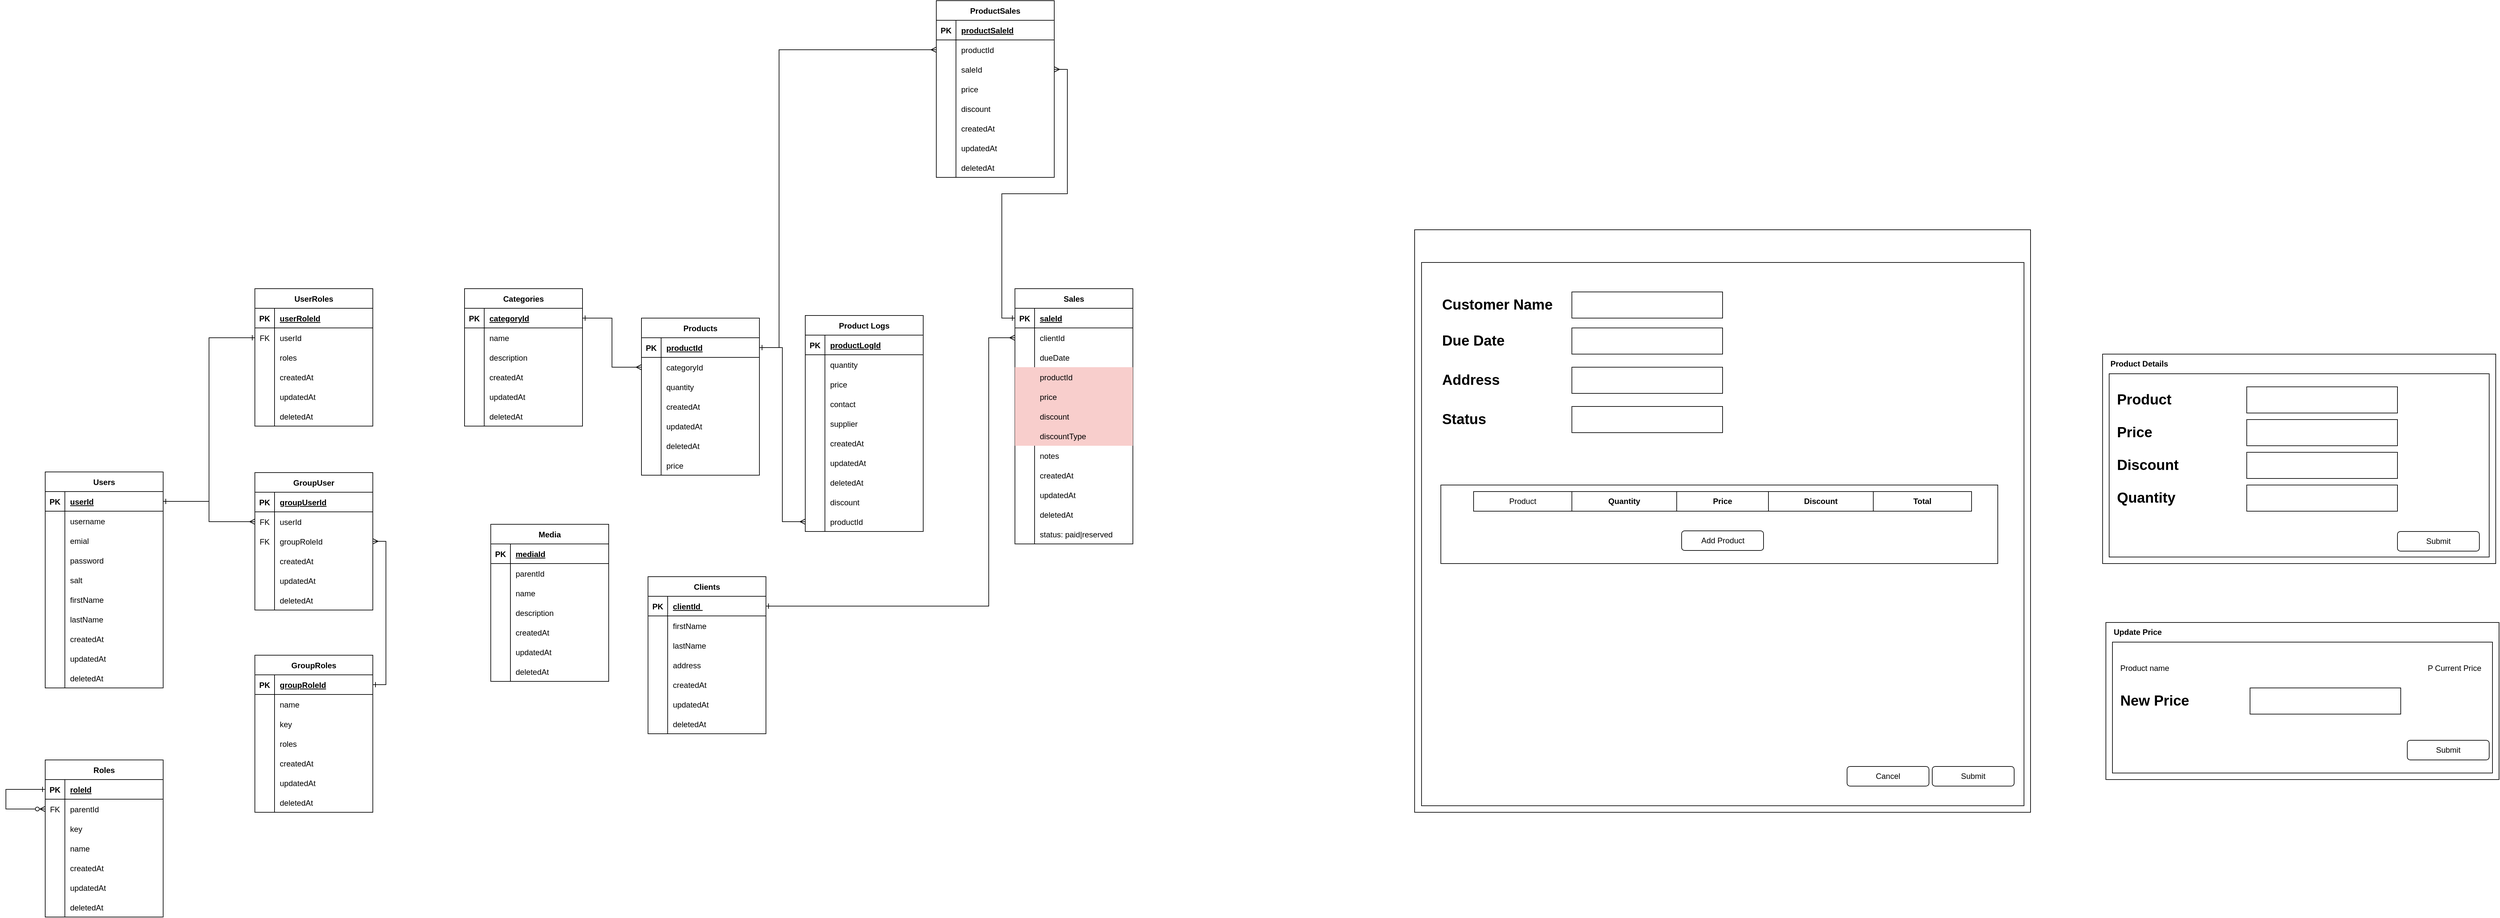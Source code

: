 <mxfile version="21.6.6" type="device">
  <diagram id="aZcGYT0_Jsn-DZlUOnzg" name="Page-1">
    <mxGraphModel dx="1593" dy="1969" grid="1" gridSize="10" guides="1" tooltips="1" connect="1" arrows="1" fold="1" page="1" pageScale="1" pageWidth="850" pageHeight="1100" math="0" shadow="0">
      <root>
        <mxCell id="0" />
        <mxCell id="1" parent="0" />
        <mxCell id="XmhoqQhoceCt1986PBuk-1" value="Users" style="shape=table;startSize=30;container=1;collapsible=1;childLayout=tableLayout;fixedRows=1;rowLines=0;fontStyle=1;align=center;resizeLast=1;" parent="1" vertex="1">
          <mxGeometry x="80" y="40" width="180" height="330" as="geometry" />
        </mxCell>
        <mxCell id="XmhoqQhoceCt1986PBuk-2" value="" style="shape=tableRow;horizontal=0;startSize=0;swimlaneHead=0;swimlaneBody=0;fillColor=none;collapsible=0;dropTarget=0;points=[[0,0.5],[1,0.5]];portConstraint=eastwest;top=0;left=0;right=0;bottom=1;" parent="XmhoqQhoceCt1986PBuk-1" vertex="1">
          <mxGeometry y="30" width="180" height="30" as="geometry" />
        </mxCell>
        <mxCell id="XmhoqQhoceCt1986PBuk-3" value="PK" style="shape=partialRectangle;connectable=0;fillColor=none;top=0;left=0;bottom=0;right=0;fontStyle=1;overflow=hidden;" parent="XmhoqQhoceCt1986PBuk-2" vertex="1">
          <mxGeometry width="30" height="30" as="geometry">
            <mxRectangle width="30" height="30" as="alternateBounds" />
          </mxGeometry>
        </mxCell>
        <mxCell id="XmhoqQhoceCt1986PBuk-4" value="userId" style="shape=partialRectangle;connectable=0;fillColor=none;top=0;left=0;bottom=0;right=0;align=left;spacingLeft=6;fontStyle=5;overflow=hidden;" parent="XmhoqQhoceCt1986PBuk-2" vertex="1">
          <mxGeometry x="30" width="150" height="30" as="geometry">
            <mxRectangle width="150" height="30" as="alternateBounds" />
          </mxGeometry>
        </mxCell>
        <mxCell id="XmhoqQhoceCt1986PBuk-5" value="" style="shape=tableRow;horizontal=0;startSize=0;swimlaneHead=0;swimlaneBody=0;fillColor=none;collapsible=0;dropTarget=0;points=[[0,0.5],[1,0.5]];portConstraint=eastwest;top=0;left=0;right=0;bottom=0;" parent="XmhoqQhoceCt1986PBuk-1" vertex="1">
          <mxGeometry y="60" width="180" height="30" as="geometry" />
        </mxCell>
        <mxCell id="XmhoqQhoceCt1986PBuk-6" value="" style="shape=partialRectangle;connectable=0;fillColor=none;top=0;left=0;bottom=0;right=0;editable=1;overflow=hidden;" parent="XmhoqQhoceCt1986PBuk-5" vertex="1">
          <mxGeometry width="30" height="30" as="geometry">
            <mxRectangle width="30" height="30" as="alternateBounds" />
          </mxGeometry>
        </mxCell>
        <mxCell id="XmhoqQhoceCt1986PBuk-7" value="username" style="shape=partialRectangle;connectable=0;fillColor=none;top=0;left=0;bottom=0;right=0;align=left;spacingLeft=6;overflow=hidden;" parent="XmhoqQhoceCt1986PBuk-5" vertex="1">
          <mxGeometry x="30" width="150" height="30" as="geometry">
            <mxRectangle width="150" height="30" as="alternateBounds" />
          </mxGeometry>
        </mxCell>
        <mxCell id="XmhoqQhoceCt1986PBuk-8" value="" style="shape=tableRow;horizontal=0;startSize=0;swimlaneHead=0;swimlaneBody=0;fillColor=none;collapsible=0;dropTarget=0;points=[[0,0.5],[1,0.5]];portConstraint=eastwest;top=0;left=0;right=0;bottom=0;" parent="XmhoqQhoceCt1986PBuk-1" vertex="1">
          <mxGeometry y="90" width="180" height="30" as="geometry" />
        </mxCell>
        <mxCell id="XmhoqQhoceCt1986PBuk-9" value="" style="shape=partialRectangle;connectable=0;fillColor=none;top=0;left=0;bottom=0;right=0;editable=1;overflow=hidden;" parent="XmhoqQhoceCt1986PBuk-8" vertex="1">
          <mxGeometry width="30" height="30" as="geometry">
            <mxRectangle width="30" height="30" as="alternateBounds" />
          </mxGeometry>
        </mxCell>
        <mxCell id="XmhoqQhoceCt1986PBuk-10" value="emial" style="shape=partialRectangle;connectable=0;fillColor=none;top=0;left=0;bottom=0;right=0;align=left;spacingLeft=6;overflow=hidden;" parent="XmhoqQhoceCt1986PBuk-8" vertex="1">
          <mxGeometry x="30" width="150" height="30" as="geometry">
            <mxRectangle width="150" height="30" as="alternateBounds" />
          </mxGeometry>
        </mxCell>
        <mxCell id="XmhoqQhoceCt1986PBuk-11" value="" style="shape=tableRow;horizontal=0;startSize=0;swimlaneHead=0;swimlaneBody=0;fillColor=none;collapsible=0;dropTarget=0;points=[[0,0.5],[1,0.5]];portConstraint=eastwest;top=0;left=0;right=0;bottom=0;" parent="XmhoqQhoceCt1986PBuk-1" vertex="1">
          <mxGeometry y="120" width="180" height="30" as="geometry" />
        </mxCell>
        <mxCell id="XmhoqQhoceCt1986PBuk-12" value="" style="shape=partialRectangle;connectable=0;fillColor=none;top=0;left=0;bottom=0;right=0;editable=1;overflow=hidden;" parent="XmhoqQhoceCt1986PBuk-11" vertex="1">
          <mxGeometry width="30" height="30" as="geometry">
            <mxRectangle width="30" height="30" as="alternateBounds" />
          </mxGeometry>
        </mxCell>
        <mxCell id="XmhoqQhoceCt1986PBuk-13" value="password" style="shape=partialRectangle;connectable=0;fillColor=none;top=0;left=0;bottom=0;right=0;align=left;spacingLeft=6;overflow=hidden;" parent="XmhoqQhoceCt1986PBuk-11" vertex="1">
          <mxGeometry x="30" width="150" height="30" as="geometry">
            <mxRectangle width="150" height="30" as="alternateBounds" />
          </mxGeometry>
        </mxCell>
        <mxCell id="XmhoqQhoceCt1986PBuk-14" value="" style="shape=tableRow;horizontal=0;startSize=0;swimlaneHead=0;swimlaneBody=0;fillColor=none;collapsible=0;dropTarget=0;points=[[0,0.5],[1,0.5]];portConstraint=eastwest;top=0;left=0;right=0;bottom=0;" parent="XmhoqQhoceCt1986PBuk-1" vertex="1">
          <mxGeometry y="150" width="180" height="30" as="geometry" />
        </mxCell>
        <mxCell id="XmhoqQhoceCt1986PBuk-15" value="" style="shape=partialRectangle;connectable=0;fillColor=none;top=0;left=0;bottom=0;right=0;editable=1;overflow=hidden;" parent="XmhoqQhoceCt1986PBuk-14" vertex="1">
          <mxGeometry width="30" height="30" as="geometry">
            <mxRectangle width="30" height="30" as="alternateBounds" />
          </mxGeometry>
        </mxCell>
        <mxCell id="XmhoqQhoceCt1986PBuk-16" value="salt" style="shape=partialRectangle;connectable=0;fillColor=none;top=0;left=0;bottom=0;right=0;align=left;spacingLeft=6;overflow=hidden;" parent="XmhoqQhoceCt1986PBuk-14" vertex="1">
          <mxGeometry x="30" width="150" height="30" as="geometry">
            <mxRectangle width="150" height="30" as="alternateBounds" />
          </mxGeometry>
        </mxCell>
        <mxCell id="XmhoqQhoceCt1986PBuk-17" value="" style="shape=tableRow;horizontal=0;startSize=0;swimlaneHead=0;swimlaneBody=0;fillColor=none;collapsible=0;dropTarget=0;points=[[0,0.5],[1,0.5]];portConstraint=eastwest;top=0;left=0;right=0;bottom=0;" parent="XmhoqQhoceCt1986PBuk-1" vertex="1">
          <mxGeometry y="180" width="180" height="30" as="geometry" />
        </mxCell>
        <mxCell id="XmhoqQhoceCt1986PBuk-18" value="" style="shape=partialRectangle;connectable=0;fillColor=none;top=0;left=0;bottom=0;right=0;editable=1;overflow=hidden;" parent="XmhoqQhoceCt1986PBuk-17" vertex="1">
          <mxGeometry width="30" height="30" as="geometry">
            <mxRectangle width="30" height="30" as="alternateBounds" />
          </mxGeometry>
        </mxCell>
        <mxCell id="XmhoqQhoceCt1986PBuk-19" value="firstName" style="shape=partialRectangle;connectable=0;fillColor=none;top=0;left=0;bottom=0;right=0;align=left;spacingLeft=6;overflow=hidden;" parent="XmhoqQhoceCt1986PBuk-17" vertex="1">
          <mxGeometry x="30" width="150" height="30" as="geometry">
            <mxRectangle width="150" height="30" as="alternateBounds" />
          </mxGeometry>
        </mxCell>
        <mxCell id="XmhoqQhoceCt1986PBuk-20" value="" style="shape=tableRow;horizontal=0;startSize=0;swimlaneHead=0;swimlaneBody=0;fillColor=none;collapsible=0;dropTarget=0;points=[[0,0.5],[1,0.5]];portConstraint=eastwest;top=0;left=0;right=0;bottom=0;" parent="XmhoqQhoceCt1986PBuk-1" vertex="1">
          <mxGeometry y="210" width="180" height="30" as="geometry" />
        </mxCell>
        <mxCell id="XmhoqQhoceCt1986PBuk-21" value="" style="shape=partialRectangle;connectable=0;fillColor=none;top=0;left=0;bottom=0;right=0;editable=1;overflow=hidden;" parent="XmhoqQhoceCt1986PBuk-20" vertex="1">
          <mxGeometry width="30" height="30" as="geometry">
            <mxRectangle width="30" height="30" as="alternateBounds" />
          </mxGeometry>
        </mxCell>
        <mxCell id="XmhoqQhoceCt1986PBuk-22" value="lastName" style="shape=partialRectangle;connectable=0;fillColor=none;top=0;left=0;bottom=0;right=0;align=left;spacingLeft=6;overflow=hidden;" parent="XmhoqQhoceCt1986PBuk-20" vertex="1">
          <mxGeometry x="30" width="150" height="30" as="geometry">
            <mxRectangle width="150" height="30" as="alternateBounds" />
          </mxGeometry>
        </mxCell>
        <mxCell id="XmhoqQhoceCt1986PBuk-23" value="" style="shape=tableRow;horizontal=0;startSize=0;swimlaneHead=0;swimlaneBody=0;fillColor=none;collapsible=0;dropTarget=0;points=[[0,0.5],[1,0.5]];portConstraint=eastwest;top=0;left=0;right=0;bottom=0;" parent="XmhoqQhoceCt1986PBuk-1" vertex="1">
          <mxGeometry y="240" width="180" height="30" as="geometry" />
        </mxCell>
        <mxCell id="XmhoqQhoceCt1986PBuk-24" value="" style="shape=partialRectangle;connectable=0;fillColor=none;top=0;left=0;bottom=0;right=0;editable=1;overflow=hidden;" parent="XmhoqQhoceCt1986PBuk-23" vertex="1">
          <mxGeometry width="30" height="30" as="geometry">
            <mxRectangle width="30" height="30" as="alternateBounds" />
          </mxGeometry>
        </mxCell>
        <mxCell id="XmhoqQhoceCt1986PBuk-25" value="createdAt" style="shape=partialRectangle;connectable=0;fillColor=none;top=0;left=0;bottom=0;right=0;align=left;spacingLeft=6;overflow=hidden;" parent="XmhoqQhoceCt1986PBuk-23" vertex="1">
          <mxGeometry x="30" width="150" height="30" as="geometry">
            <mxRectangle width="150" height="30" as="alternateBounds" />
          </mxGeometry>
        </mxCell>
        <mxCell id="XmhoqQhoceCt1986PBuk-26" value="" style="shape=tableRow;horizontal=0;startSize=0;swimlaneHead=0;swimlaneBody=0;fillColor=none;collapsible=0;dropTarget=0;points=[[0,0.5],[1,0.5]];portConstraint=eastwest;top=0;left=0;right=0;bottom=0;" parent="XmhoqQhoceCt1986PBuk-1" vertex="1">
          <mxGeometry y="270" width="180" height="30" as="geometry" />
        </mxCell>
        <mxCell id="XmhoqQhoceCt1986PBuk-27" value="" style="shape=partialRectangle;connectable=0;fillColor=none;top=0;left=0;bottom=0;right=0;editable=1;overflow=hidden;" parent="XmhoqQhoceCt1986PBuk-26" vertex="1">
          <mxGeometry width="30" height="30" as="geometry">
            <mxRectangle width="30" height="30" as="alternateBounds" />
          </mxGeometry>
        </mxCell>
        <mxCell id="XmhoqQhoceCt1986PBuk-28" value="updatedAt " style="shape=partialRectangle;connectable=0;fillColor=none;top=0;left=0;bottom=0;right=0;align=left;spacingLeft=6;overflow=hidden;" parent="XmhoqQhoceCt1986PBuk-26" vertex="1">
          <mxGeometry x="30" width="150" height="30" as="geometry">
            <mxRectangle width="150" height="30" as="alternateBounds" />
          </mxGeometry>
        </mxCell>
        <mxCell id="XmhoqQhoceCt1986PBuk-29" value="" style="shape=tableRow;horizontal=0;startSize=0;swimlaneHead=0;swimlaneBody=0;fillColor=none;collapsible=0;dropTarget=0;points=[[0,0.5],[1,0.5]];portConstraint=eastwest;top=0;left=0;right=0;bottom=0;" parent="XmhoqQhoceCt1986PBuk-1" vertex="1">
          <mxGeometry y="300" width="180" height="30" as="geometry" />
        </mxCell>
        <mxCell id="XmhoqQhoceCt1986PBuk-30" value="" style="shape=partialRectangle;connectable=0;fillColor=none;top=0;left=0;bottom=0;right=0;editable=1;overflow=hidden;" parent="XmhoqQhoceCt1986PBuk-29" vertex="1">
          <mxGeometry width="30" height="30" as="geometry">
            <mxRectangle width="30" height="30" as="alternateBounds" />
          </mxGeometry>
        </mxCell>
        <mxCell id="XmhoqQhoceCt1986PBuk-31" value="deletedAt" style="shape=partialRectangle;connectable=0;fillColor=none;top=0;left=0;bottom=0;right=0;align=left;spacingLeft=6;overflow=hidden;" parent="XmhoqQhoceCt1986PBuk-29" vertex="1">
          <mxGeometry x="30" width="150" height="30" as="geometry">
            <mxRectangle width="150" height="30" as="alternateBounds" />
          </mxGeometry>
        </mxCell>
        <mxCell id="XmhoqQhoceCt1986PBuk-32" value="GroupUser" style="shape=table;startSize=30;container=1;collapsible=1;childLayout=tableLayout;fixedRows=1;rowLines=0;fontStyle=1;align=center;resizeLast=1;" parent="1" vertex="1">
          <mxGeometry x="400" y="41" width="180" height="210" as="geometry" />
        </mxCell>
        <mxCell id="XmhoqQhoceCt1986PBuk-33" value="" style="shape=tableRow;horizontal=0;startSize=0;swimlaneHead=0;swimlaneBody=0;fillColor=none;collapsible=0;dropTarget=0;points=[[0,0.5],[1,0.5]];portConstraint=eastwest;top=0;left=0;right=0;bottom=1;" parent="XmhoqQhoceCt1986PBuk-32" vertex="1">
          <mxGeometry y="30" width="180" height="30" as="geometry" />
        </mxCell>
        <mxCell id="XmhoqQhoceCt1986PBuk-34" value="PK" style="shape=partialRectangle;connectable=0;fillColor=none;top=0;left=0;bottom=0;right=0;fontStyle=1;overflow=hidden;" parent="XmhoqQhoceCt1986PBuk-33" vertex="1">
          <mxGeometry width="30" height="30" as="geometry">
            <mxRectangle width="30" height="30" as="alternateBounds" />
          </mxGeometry>
        </mxCell>
        <mxCell id="XmhoqQhoceCt1986PBuk-35" value="groupUserId" style="shape=partialRectangle;connectable=0;fillColor=none;top=0;left=0;bottom=0;right=0;align=left;spacingLeft=6;fontStyle=5;overflow=hidden;" parent="XmhoqQhoceCt1986PBuk-33" vertex="1">
          <mxGeometry x="30" width="150" height="30" as="geometry">
            <mxRectangle width="150" height="30" as="alternateBounds" />
          </mxGeometry>
        </mxCell>
        <mxCell id="XmhoqQhoceCt1986PBuk-36" value="" style="shape=tableRow;horizontal=0;startSize=0;swimlaneHead=0;swimlaneBody=0;fillColor=none;collapsible=0;dropTarget=0;points=[[0,0.5],[1,0.5]];portConstraint=eastwest;top=0;left=0;right=0;bottom=0;" parent="XmhoqQhoceCt1986PBuk-32" vertex="1">
          <mxGeometry y="60" width="180" height="30" as="geometry" />
        </mxCell>
        <mxCell id="XmhoqQhoceCt1986PBuk-37" value="FK" style="shape=partialRectangle;connectable=0;fillColor=none;top=0;left=0;bottom=0;right=0;editable=1;overflow=hidden;" parent="XmhoqQhoceCt1986PBuk-36" vertex="1">
          <mxGeometry width="30" height="30" as="geometry">
            <mxRectangle width="30" height="30" as="alternateBounds" />
          </mxGeometry>
        </mxCell>
        <mxCell id="XmhoqQhoceCt1986PBuk-38" value="userId" style="shape=partialRectangle;connectable=0;fillColor=none;top=0;left=0;bottom=0;right=0;align=left;spacingLeft=6;overflow=hidden;" parent="XmhoqQhoceCt1986PBuk-36" vertex="1">
          <mxGeometry x="30" width="150" height="30" as="geometry">
            <mxRectangle width="150" height="30" as="alternateBounds" />
          </mxGeometry>
        </mxCell>
        <mxCell id="XmhoqQhoceCt1986PBuk-39" value="" style="shape=tableRow;horizontal=0;startSize=0;swimlaneHead=0;swimlaneBody=0;fillColor=none;collapsible=0;dropTarget=0;points=[[0,0.5],[1,0.5]];portConstraint=eastwest;top=0;left=0;right=0;bottom=0;" parent="XmhoqQhoceCt1986PBuk-32" vertex="1">
          <mxGeometry y="90" width="180" height="30" as="geometry" />
        </mxCell>
        <mxCell id="XmhoqQhoceCt1986PBuk-40" value="FK" style="shape=partialRectangle;connectable=0;fillColor=none;top=0;left=0;bottom=0;right=0;editable=1;overflow=hidden;" parent="XmhoqQhoceCt1986PBuk-39" vertex="1">
          <mxGeometry width="30" height="30" as="geometry">
            <mxRectangle width="30" height="30" as="alternateBounds" />
          </mxGeometry>
        </mxCell>
        <mxCell id="XmhoqQhoceCt1986PBuk-41" value="groupRoleId" style="shape=partialRectangle;connectable=0;fillColor=none;top=0;left=0;bottom=0;right=0;align=left;spacingLeft=6;overflow=hidden;" parent="XmhoqQhoceCt1986PBuk-39" vertex="1">
          <mxGeometry x="30" width="150" height="30" as="geometry">
            <mxRectangle width="150" height="30" as="alternateBounds" />
          </mxGeometry>
        </mxCell>
        <mxCell id="XmhoqQhoceCt1986PBuk-42" value="" style="shape=tableRow;horizontal=0;startSize=0;swimlaneHead=0;swimlaneBody=0;fillColor=none;collapsible=0;dropTarget=0;points=[[0,0.5],[1,0.5]];portConstraint=eastwest;top=0;left=0;right=0;bottom=0;" parent="XmhoqQhoceCt1986PBuk-32" vertex="1">
          <mxGeometry y="120" width="180" height="30" as="geometry" />
        </mxCell>
        <mxCell id="XmhoqQhoceCt1986PBuk-43" value="" style="shape=partialRectangle;connectable=0;fillColor=none;top=0;left=0;bottom=0;right=0;editable=1;overflow=hidden;" parent="XmhoqQhoceCt1986PBuk-42" vertex="1">
          <mxGeometry width="30" height="30" as="geometry">
            <mxRectangle width="30" height="30" as="alternateBounds" />
          </mxGeometry>
        </mxCell>
        <mxCell id="XmhoqQhoceCt1986PBuk-44" value="createdAt" style="shape=partialRectangle;connectable=0;fillColor=none;top=0;left=0;bottom=0;right=0;align=left;spacingLeft=6;overflow=hidden;" parent="XmhoqQhoceCt1986PBuk-42" vertex="1">
          <mxGeometry x="30" width="150" height="30" as="geometry">
            <mxRectangle width="150" height="30" as="alternateBounds" />
          </mxGeometry>
        </mxCell>
        <mxCell id="XmhoqQhoceCt1986PBuk-45" value="" style="shape=tableRow;horizontal=0;startSize=0;swimlaneHead=0;swimlaneBody=0;fillColor=none;collapsible=0;dropTarget=0;points=[[0,0.5],[1,0.5]];portConstraint=eastwest;top=0;left=0;right=0;bottom=0;" parent="XmhoqQhoceCt1986PBuk-32" vertex="1">
          <mxGeometry y="150" width="180" height="30" as="geometry" />
        </mxCell>
        <mxCell id="XmhoqQhoceCt1986PBuk-46" value="" style="shape=partialRectangle;connectable=0;fillColor=none;top=0;left=0;bottom=0;right=0;editable=1;overflow=hidden;" parent="XmhoqQhoceCt1986PBuk-45" vertex="1">
          <mxGeometry width="30" height="30" as="geometry">
            <mxRectangle width="30" height="30" as="alternateBounds" />
          </mxGeometry>
        </mxCell>
        <mxCell id="XmhoqQhoceCt1986PBuk-47" value="updatedAt" style="shape=partialRectangle;connectable=0;fillColor=none;top=0;left=0;bottom=0;right=0;align=left;spacingLeft=6;overflow=hidden;" parent="XmhoqQhoceCt1986PBuk-45" vertex="1">
          <mxGeometry x="30" width="150" height="30" as="geometry">
            <mxRectangle width="150" height="30" as="alternateBounds" />
          </mxGeometry>
        </mxCell>
        <mxCell id="XmhoqQhoceCt1986PBuk-48" value="" style="shape=tableRow;horizontal=0;startSize=0;swimlaneHead=0;swimlaneBody=0;fillColor=none;collapsible=0;dropTarget=0;points=[[0,0.5],[1,0.5]];portConstraint=eastwest;top=0;left=0;right=0;bottom=0;" parent="XmhoqQhoceCt1986PBuk-32" vertex="1">
          <mxGeometry y="180" width="180" height="30" as="geometry" />
        </mxCell>
        <mxCell id="XmhoqQhoceCt1986PBuk-49" value="" style="shape=partialRectangle;connectable=0;fillColor=none;top=0;left=0;bottom=0;right=0;editable=1;overflow=hidden;" parent="XmhoqQhoceCt1986PBuk-48" vertex="1">
          <mxGeometry width="30" height="30" as="geometry">
            <mxRectangle width="30" height="30" as="alternateBounds" />
          </mxGeometry>
        </mxCell>
        <mxCell id="XmhoqQhoceCt1986PBuk-50" value="deletedAt" style="shape=partialRectangle;connectable=0;fillColor=none;top=0;left=0;bottom=0;right=0;align=left;spacingLeft=6;overflow=hidden;" parent="XmhoqQhoceCt1986PBuk-48" vertex="1">
          <mxGeometry x="30" width="150" height="30" as="geometry">
            <mxRectangle width="150" height="30" as="alternateBounds" />
          </mxGeometry>
        </mxCell>
        <mxCell id="XmhoqQhoceCt1986PBuk-63" value="UserRoles" style="shape=table;startSize=30;container=1;collapsible=1;childLayout=tableLayout;fixedRows=1;rowLines=0;fontStyle=1;align=center;resizeLast=1;" parent="1" vertex="1">
          <mxGeometry x="400" y="-240" width="180" height="210" as="geometry" />
        </mxCell>
        <mxCell id="XmhoqQhoceCt1986PBuk-64" value="" style="shape=tableRow;horizontal=0;startSize=0;swimlaneHead=0;swimlaneBody=0;fillColor=none;collapsible=0;dropTarget=0;points=[[0,0.5],[1,0.5]];portConstraint=eastwest;top=0;left=0;right=0;bottom=1;" parent="XmhoqQhoceCt1986PBuk-63" vertex="1">
          <mxGeometry y="30" width="180" height="30" as="geometry" />
        </mxCell>
        <mxCell id="XmhoqQhoceCt1986PBuk-65" value="PK" style="shape=partialRectangle;connectable=0;fillColor=none;top=0;left=0;bottom=0;right=0;fontStyle=1;overflow=hidden;" parent="XmhoqQhoceCt1986PBuk-64" vertex="1">
          <mxGeometry width="30" height="30" as="geometry">
            <mxRectangle width="30" height="30" as="alternateBounds" />
          </mxGeometry>
        </mxCell>
        <mxCell id="XmhoqQhoceCt1986PBuk-66" value="userRoleId" style="shape=partialRectangle;connectable=0;fillColor=none;top=0;left=0;bottom=0;right=0;align=left;spacingLeft=6;fontStyle=5;overflow=hidden;" parent="XmhoqQhoceCt1986PBuk-64" vertex="1">
          <mxGeometry x="30" width="150" height="30" as="geometry">
            <mxRectangle width="150" height="30" as="alternateBounds" />
          </mxGeometry>
        </mxCell>
        <mxCell id="XmhoqQhoceCt1986PBuk-67" value="" style="shape=tableRow;horizontal=0;startSize=0;swimlaneHead=0;swimlaneBody=0;fillColor=none;collapsible=0;dropTarget=0;points=[[0,0.5],[1,0.5]];portConstraint=eastwest;top=0;left=0;right=0;bottom=0;" parent="XmhoqQhoceCt1986PBuk-63" vertex="1">
          <mxGeometry y="60" width="180" height="30" as="geometry" />
        </mxCell>
        <mxCell id="XmhoqQhoceCt1986PBuk-68" value="FK" style="shape=partialRectangle;connectable=0;fillColor=none;top=0;left=0;bottom=0;right=0;editable=1;overflow=hidden;" parent="XmhoqQhoceCt1986PBuk-67" vertex="1">
          <mxGeometry width="30" height="30" as="geometry">
            <mxRectangle width="30" height="30" as="alternateBounds" />
          </mxGeometry>
        </mxCell>
        <mxCell id="XmhoqQhoceCt1986PBuk-69" value="userId" style="shape=partialRectangle;connectable=0;fillColor=none;top=0;left=0;bottom=0;right=0;align=left;spacingLeft=6;overflow=hidden;" parent="XmhoqQhoceCt1986PBuk-67" vertex="1">
          <mxGeometry x="30" width="150" height="30" as="geometry">
            <mxRectangle width="150" height="30" as="alternateBounds" />
          </mxGeometry>
        </mxCell>
        <mxCell id="XmhoqQhoceCt1986PBuk-70" value="" style="shape=tableRow;horizontal=0;startSize=0;swimlaneHead=0;swimlaneBody=0;fillColor=none;collapsible=0;dropTarget=0;points=[[0,0.5],[1,0.5]];portConstraint=eastwest;top=0;left=0;right=0;bottom=0;" parent="XmhoqQhoceCt1986PBuk-63" vertex="1">
          <mxGeometry y="90" width="180" height="30" as="geometry" />
        </mxCell>
        <mxCell id="XmhoqQhoceCt1986PBuk-71" value="" style="shape=partialRectangle;connectable=0;fillColor=none;top=0;left=0;bottom=0;right=0;editable=1;overflow=hidden;" parent="XmhoqQhoceCt1986PBuk-70" vertex="1">
          <mxGeometry width="30" height="30" as="geometry">
            <mxRectangle width="30" height="30" as="alternateBounds" />
          </mxGeometry>
        </mxCell>
        <mxCell id="XmhoqQhoceCt1986PBuk-72" value="roles" style="shape=partialRectangle;connectable=0;fillColor=none;top=0;left=0;bottom=0;right=0;align=left;spacingLeft=6;overflow=hidden;" parent="XmhoqQhoceCt1986PBuk-70" vertex="1">
          <mxGeometry x="30" width="150" height="30" as="geometry">
            <mxRectangle width="150" height="30" as="alternateBounds" />
          </mxGeometry>
        </mxCell>
        <mxCell id="XmhoqQhoceCt1986PBuk-73" value="" style="shape=tableRow;horizontal=0;startSize=0;swimlaneHead=0;swimlaneBody=0;fillColor=none;collapsible=0;dropTarget=0;points=[[0,0.5],[1,0.5]];portConstraint=eastwest;top=0;left=0;right=0;bottom=0;" parent="XmhoqQhoceCt1986PBuk-63" vertex="1">
          <mxGeometry y="120" width="180" height="30" as="geometry" />
        </mxCell>
        <mxCell id="XmhoqQhoceCt1986PBuk-74" value="" style="shape=partialRectangle;connectable=0;fillColor=none;top=0;left=0;bottom=0;right=0;editable=1;overflow=hidden;" parent="XmhoqQhoceCt1986PBuk-73" vertex="1">
          <mxGeometry width="30" height="30" as="geometry">
            <mxRectangle width="30" height="30" as="alternateBounds" />
          </mxGeometry>
        </mxCell>
        <mxCell id="XmhoqQhoceCt1986PBuk-75" value="createdAt" style="shape=partialRectangle;connectable=0;fillColor=none;top=0;left=0;bottom=0;right=0;align=left;spacingLeft=6;overflow=hidden;" parent="XmhoqQhoceCt1986PBuk-73" vertex="1">
          <mxGeometry x="30" width="150" height="30" as="geometry">
            <mxRectangle width="150" height="30" as="alternateBounds" />
          </mxGeometry>
        </mxCell>
        <mxCell id="XmhoqQhoceCt1986PBuk-76" value="" style="shape=tableRow;horizontal=0;startSize=0;swimlaneHead=0;swimlaneBody=0;fillColor=none;collapsible=0;dropTarget=0;points=[[0,0.5],[1,0.5]];portConstraint=eastwest;top=0;left=0;right=0;bottom=0;" parent="XmhoqQhoceCt1986PBuk-63" vertex="1">
          <mxGeometry y="150" width="180" height="30" as="geometry" />
        </mxCell>
        <mxCell id="XmhoqQhoceCt1986PBuk-77" value="" style="shape=partialRectangle;connectable=0;fillColor=none;top=0;left=0;bottom=0;right=0;editable=1;overflow=hidden;" parent="XmhoqQhoceCt1986PBuk-76" vertex="1">
          <mxGeometry width="30" height="30" as="geometry">
            <mxRectangle width="30" height="30" as="alternateBounds" />
          </mxGeometry>
        </mxCell>
        <mxCell id="XmhoqQhoceCt1986PBuk-78" value="updatedAt" style="shape=partialRectangle;connectable=0;fillColor=none;top=0;left=0;bottom=0;right=0;align=left;spacingLeft=6;overflow=hidden;" parent="XmhoqQhoceCt1986PBuk-76" vertex="1">
          <mxGeometry x="30" width="150" height="30" as="geometry">
            <mxRectangle width="150" height="30" as="alternateBounds" />
          </mxGeometry>
        </mxCell>
        <mxCell id="XmhoqQhoceCt1986PBuk-79" value="" style="shape=tableRow;horizontal=0;startSize=0;swimlaneHead=0;swimlaneBody=0;fillColor=none;collapsible=0;dropTarget=0;points=[[0,0.5],[1,0.5]];portConstraint=eastwest;top=0;left=0;right=0;bottom=0;" parent="XmhoqQhoceCt1986PBuk-63" vertex="1">
          <mxGeometry y="180" width="180" height="30" as="geometry" />
        </mxCell>
        <mxCell id="XmhoqQhoceCt1986PBuk-80" value="" style="shape=partialRectangle;connectable=0;fillColor=none;top=0;left=0;bottom=0;right=0;editable=1;overflow=hidden;" parent="XmhoqQhoceCt1986PBuk-79" vertex="1">
          <mxGeometry width="30" height="30" as="geometry">
            <mxRectangle width="30" height="30" as="alternateBounds" />
          </mxGeometry>
        </mxCell>
        <mxCell id="XmhoqQhoceCt1986PBuk-81" value="deletedAt" style="shape=partialRectangle;connectable=0;fillColor=none;top=0;left=0;bottom=0;right=0;align=left;spacingLeft=6;overflow=hidden;" parent="XmhoqQhoceCt1986PBuk-79" vertex="1">
          <mxGeometry x="30" width="150" height="30" as="geometry">
            <mxRectangle width="150" height="30" as="alternateBounds" />
          </mxGeometry>
        </mxCell>
        <mxCell id="XmhoqQhoceCt1986PBuk-82" value="Roles" style="shape=table;startSize=30;container=1;collapsible=1;childLayout=tableLayout;fixedRows=1;rowLines=0;fontStyle=1;align=center;resizeLast=1;" parent="1" vertex="1">
          <mxGeometry x="80" y="480" width="180" height="240" as="geometry" />
        </mxCell>
        <mxCell id="XmhoqQhoceCt1986PBuk-83" value="" style="shape=tableRow;horizontal=0;startSize=0;swimlaneHead=0;swimlaneBody=0;fillColor=none;collapsible=0;dropTarget=0;points=[[0,0.5],[1,0.5]];portConstraint=eastwest;top=0;left=0;right=0;bottom=1;" parent="XmhoqQhoceCt1986PBuk-82" vertex="1">
          <mxGeometry y="30" width="180" height="30" as="geometry" />
        </mxCell>
        <mxCell id="XmhoqQhoceCt1986PBuk-84" value="PK" style="shape=partialRectangle;connectable=0;fillColor=none;top=0;left=0;bottom=0;right=0;fontStyle=1;overflow=hidden;" parent="XmhoqQhoceCt1986PBuk-83" vertex="1">
          <mxGeometry width="30" height="30" as="geometry">
            <mxRectangle width="30" height="30" as="alternateBounds" />
          </mxGeometry>
        </mxCell>
        <mxCell id="XmhoqQhoceCt1986PBuk-85" value="roleId" style="shape=partialRectangle;connectable=0;fillColor=none;top=0;left=0;bottom=0;right=0;align=left;spacingLeft=6;fontStyle=5;overflow=hidden;" parent="XmhoqQhoceCt1986PBuk-83" vertex="1">
          <mxGeometry x="30" width="150" height="30" as="geometry">
            <mxRectangle width="150" height="30" as="alternateBounds" />
          </mxGeometry>
        </mxCell>
        <mxCell id="XmhoqQhoceCt1986PBuk-104" style="edgeStyle=orthogonalEdgeStyle;rounded=0;orthogonalLoop=1;jettySize=auto;html=1;entryX=0;entryY=0.5;entryDx=0;entryDy=0;strokeColor=none;startArrow=ERone;startFill=0;endArrow=ERone;endFill=0;" parent="XmhoqQhoceCt1986PBuk-82" source="XmhoqQhoceCt1986PBuk-86" target="XmhoqQhoceCt1986PBuk-83" edge="1">
          <mxGeometry relative="1" as="geometry" />
        </mxCell>
        <mxCell id="XmhoqQhoceCt1986PBuk-105" style="edgeStyle=orthogonalEdgeStyle;rounded=0;orthogonalLoop=1;jettySize=auto;html=1;startArrow=ERzeroToMany;startFill=0;endArrow=ERone;endFill=0;" parent="XmhoqQhoceCt1986PBuk-82" source="XmhoqQhoceCt1986PBuk-86" target="XmhoqQhoceCt1986PBuk-83" edge="1">
          <mxGeometry relative="1" as="geometry">
            <Array as="points">
              <mxPoint x="-60" y="75" />
              <mxPoint x="-60" y="45" />
            </Array>
          </mxGeometry>
        </mxCell>
        <mxCell id="XmhoqQhoceCt1986PBuk-86" value="" style="shape=tableRow;horizontal=0;startSize=0;swimlaneHead=0;swimlaneBody=0;fillColor=none;collapsible=0;dropTarget=0;points=[[0,0.5],[1,0.5]];portConstraint=eastwest;top=0;left=0;right=0;bottom=0;" parent="XmhoqQhoceCt1986PBuk-82" vertex="1">
          <mxGeometry y="60" width="180" height="30" as="geometry" />
        </mxCell>
        <mxCell id="XmhoqQhoceCt1986PBuk-87" value="FK" style="shape=partialRectangle;connectable=0;fillColor=none;top=0;left=0;bottom=0;right=0;editable=1;overflow=hidden;" parent="XmhoqQhoceCt1986PBuk-86" vertex="1">
          <mxGeometry width="30" height="30" as="geometry">
            <mxRectangle width="30" height="30" as="alternateBounds" />
          </mxGeometry>
        </mxCell>
        <mxCell id="XmhoqQhoceCt1986PBuk-88" value="parentId" style="shape=partialRectangle;connectable=0;fillColor=none;top=0;left=0;bottom=0;right=0;align=left;spacingLeft=6;overflow=hidden;" parent="XmhoqQhoceCt1986PBuk-86" vertex="1">
          <mxGeometry x="30" width="150" height="30" as="geometry">
            <mxRectangle width="150" height="30" as="alternateBounds" />
          </mxGeometry>
        </mxCell>
        <mxCell id="XmhoqQhoceCt1986PBuk-89" value="" style="shape=tableRow;horizontal=0;startSize=0;swimlaneHead=0;swimlaneBody=0;fillColor=none;collapsible=0;dropTarget=0;points=[[0,0.5],[1,0.5]];portConstraint=eastwest;top=0;left=0;right=0;bottom=0;" parent="XmhoqQhoceCt1986PBuk-82" vertex="1">
          <mxGeometry y="90" width="180" height="30" as="geometry" />
        </mxCell>
        <mxCell id="XmhoqQhoceCt1986PBuk-90" value="" style="shape=partialRectangle;connectable=0;fillColor=none;top=0;left=0;bottom=0;right=0;editable=1;overflow=hidden;" parent="XmhoqQhoceCt1986PBuk-89" vertex="1">
          <mxGeometry width="30" height="30" as="geometry">
            <mxRectangle width="30" height="30" as="alternateBounds" />
          </mxGeometry>
        </mxCell>
        <mxCell id="XmhoqQhoceCt1986PBuk-91" value="key" style="shape=partialRectangle;connectable=0;fillColor=none;top=0;left=0;bottom=0;right=0;align=left;spacingLeft=6;overflow=hidden;" parent="XmhoqQhoceCt1986PBuk-89" vertex="1">
          <mxGeometry x="30" width="150" height="30" as="geometry">
            <mxRectangle width="150" height="30" as="alternateBounds" />
          </mxGeometry>
        </mxCell>
        <mxCell id="XmhoqQhoceCt1986PBuk-101" value="" style="shape=tableRow;horizontal=0;startSize=0;swimlaneHead=0;swimlaneBody=0;fillColor=none;collapsible=0;dropTarget=0;points=[[0,0.5],[1,0.5]];portConstraint=eastwest;top=0;left=0;right=0;bottom=0;" parent="XmhoqQhoceCt1986PBuk-82" vertex="1">
          <mxGeometry y="120" width="180" height="30" as="geometry" />
        </mxCell>
        <mxCell id="XmhoqQhoceCt1986PBuk-102" value="" style="shape=partialRectangle;connectable=0;fillColor=none;top=0;left=0;bottom=0;right=0;editable=1;overflow=hidden;" parent="XmhoqQhoceCt1986PBuk-101" vertex="1">
          <mxGeometry width="30" height="30" as="geometry">
            <mxRectangle width="30" height="30" as="alternateBounds" />
          </mxGeometry>
        </mxCell>
        <mxCell id="XmhoqQhoceCt1986PBuk-103" value="name" style="shape=partialRectangle;connectable=0;fillColor=none;top=0;left=0;bottom=0;right=0;align=left;spacingLeft=6;overflow=hidden;" parent="XmhoqQhoceCt1986PBuk-101" vertex="1">
          <mxGeometry x="30" width="150" height="30" as="geometry">
            <mxRectangle width="150" height="30" as="alternateBounds" />
          </mxGeometry>
        </mxCell>
        <mxCell id="XmhoqQhoceCt1986PBuk-92" value="" style="shape=tableRow;horizontal=0;startSize=0;swimlaneHead=0;swimlaneBody=0;fillColor=none;collapsible=0;dropTarget=0;points=[[0,0.5],[1,0.5]];portConstraint=eastwest;top=0;left=0;right=0;bottom=0;" parent="XmhoqQhoceCt1986PBuk-82" vertex="1">
          <mxGeometry y="150" width="180" height="30" as="geometry" />
        </mxCell>
        <mxCell id="XmhoqQhoceCt1986PBuk-93" value="" style="shape=partialRectangle;connectable=0;fillColor=none;top=0;left=0;bottom=0;right=0;editable=1;overflow=hidden;" parent="XmhoqQhoceCt1986PBuk-92" vertex="1">
          <mxGeometry width="30" height="30" as="geometry">
            <mxRectangle width="30" height="30" as="alternateBounds" />
          </mxGeometry>
        </mxCell>
        <mxCell id="XmhoqQhoceCt1986PBuk-94" value="createdAt" style="shape=partialRectangle;connectable=0;fillColor=none;top=0;left=0;bottom=0;right=0;align=left;spacingLeft=6;overflow=hidden;" parent="XmhoqQhoceCt1986PBuk-92" vertex="1">
          <mxGeometry x="30" width="150" height="30" as="geometry">
            <mxRectangle width="150" height="30" as="alternateBounds" />
          </mxGeometry>
        </mxCell>
        <mxCell id="XmhoqQhoceCt1986PBuk-95" value="" style="shape=tableRow;horizontal=0;startSize=0;swimlaneHead=0;swimlaneBody=0;fillColor=none;collapsible=0;dropTarget=0;points=[[0,0.5],[1,0.5]];portConstraint=eastwest;top=0;left=0;right=0;bottom=0;" parent="XmhoqQhoceCt1986PBuk-82" vertex="1">
          <mxGeometry y="180" width="180" height="30" as="geometry" />
        </mxCell>
        <mxCell id="XmhoqQhoceCt1986PBuk-96" value="" style="shape=partialRectangle;connectable=0;fillColor=none;top=0;left=0;bottom=0;right=0;editable=1;overflow=hidden;" parent="XmhoqQhoceCt1986PBuk-95" vertex="1">
          <mxGeometry width="30" height="30" as="geometry">
            <mxRectangle width="30" height="30" as="alternateBounds" />
          </mxGeometry>
        </mxCell>
        <mxCell id="XmhoqQhoceCt1986PBuk-97" value="updatedAt" style="shape=partialRectangle;connectable=0;fillColor=none;top=0;left=0;bottom=0;right=0;align=left;spacingLeft=6;overflow=hidden;" parent="XmhoqQhoceCt1986PBuk-95" vertex="1">
          <mxGeometry x="30" width="150" height="30" as="geometry">
            <mxRectangle width="150" height="30" as="alternateBounds" />
          </mxGeometry>
        </mxCell>
        <mxCell id="XmhoqQhoceCt1986PBuk-98" value="" style="shape=tableRow;horizontal=0;startSize=0;swimlaneHead=0;swimlaneBody=0;fillColor=none;collapsible=0;dropTarget=0;points=[[0,0.5],[1,0.5]];portConstraint=eastwest;top=0;left=0;right=0;bottom=0;" parent="XmhoqQhoceCt1986PBuk-82" vertex="1">
          <mxGeometry y="210" width="180" height="30" as="geometry" />
        </mxCell>
        <mxCell id="XmhoqQhoceCt1986PBuk-99" value="" style="shape=partialRectangle;connectable=0;fillColor=none;top=0;left=0;bottom=0;right=0;editable=1;overflow=hidden;" parent="XmhoqQhoceCt1986PBuk-98" vertex="1">
          <mxGeometry width="30" height="30" as="geometry">
            <mxRectangle width="30" height="30" as="alternateBounds" />
          </mxGeometry>
        </mxCell>
        <mxCell id="XmhoqQhoceCt1986PBuk-100" value="deletedAt" style="shape=partialRectangle;connectable=0;fillColor=none;top=0;left=0;bottom=0;right=0;align=left;spacingLeft=6;overflow=hidden;" parent="XmhoqQhoceCt1986PBuk-98" vertex="1">
          <mxGeometry x="30" width="150" height="30" as="geometry">
            <mxRectangle width="150" height="30" as="alternateBounds" />
          </mxGeometry>
        </mxCell>
        <mxCell id="XmhoqQhoceCt1986PBuk-107" style="edgeStyle=orthogonalEdgeStyle;rounded=0;orthogonalLoop=1;jettySize=auto;html=1;exitX=1;exitY=0.5;exitDx=0;exitDy=0;entryX=0;entryY=0.5;entryDx=0;entryDy=0;startArrow=ERone;startFill=0;endArrow=ERmany;endFill=0;" parent="1" source="XmhoqQhoceCt1986PBuk-2" target="XmhoqQhoceCt1986PBuk-36" edge="1">
          <mxGeometry relative="1" as="geometry" />
        </mxCell>
        <mxCell id="XmhoqQhoceCt1986PBuk-108" value="GroupRoles" style="shape=table;startSize=30;container=1;collapsible=1;childLayout=tableLayout;fixedRows=1;rowLines=0;fontStyle=1;align=center;resizeLast=1;" parent="1" vertex="1">
          <mxGeometry x="400" y="320" width="180" height="240" as="geometry" />
        </mxCell>
        <mxCell id="XmhoqQhoceCt1986PBuk-109" value="" style="shape=tableRow;horizontal=0;startSize=0;swimlaneHead=0;swimlaneBody=0;fillColor=none;collapsible=0;dropTarget=0;points=[[0,0.5],[1,0.5]];portConstraint=eastwest;top=0;left=0;right=0;bottom=1;" parent="XmhoqQhoceCt1986PBuk-108" vertex="1">
          <mxGeometry y="30" width="180" height="30" as="geometry" />
        </mxCell>
        <mxCell id="XmhoqQhoceCt1986PBuk-110" value="PK" style="shape=partialRectangle;connectable=0;fillColor=none;top=0;left=0;bottom=0;right=0;fontStyle=1;overflow=hidden;" parent="XmhoqQhoceCt1986PBuk-109" vertex="1">
          <mxGeometry width="30" height="30" as="geometry">
            <mxRectangle width="30" height="30" as="alternateBounds" />
          </mxGeometry>
        </mxCell>
        <mxCell id="XmhoqQhoceCt1986PBuk-111" value="groupRoleId" style="shape=partialRectangle;connectable=0;fillColor=none;top=0;left=0;bottom=0;right=0;align=left;spacingLeft=6;fontStyle=5;overflow=hidden;" parent="XmhoqQhoceCt1986PBuk-109" vertex="1">
          <mxGeometry x="30" width="150" height="30" as="geometry">
            <mxRectangle width="150" height="30" as="alternateBounds" />
          </mxGeometry>
        </mxCell>
        <mxCell id="XmhoqQhoceCt1986PBuk-112" value="" style="shape=tableRow;horizontal=0;startSize=0;swimlaneHead=0;swimlaneBody=0;fillColor=none;collapsible=0;dropTarget=0;points=[[0,0.5],[1,0.5]];portConstraint=eastwest;top=0;left=0;right=0;bottom=0;" parent="XmhoqQhoceCt1986PBuk-108" vertex="1">
          <mxGeometry y="60" width="180" height="30" as="geometry" />
        </mxCell>
        <mxCell id="XmhoqQhoceCt1986PBuk-113" value="" style="shape=partialRectangle;connectable=0;fillColor=none;top=0;left=0;bottom=0;right=0;editable=1;overflow=hidden;" parent="XmhoqQhoceCt1986PBuk-112" vertex="1">
          <mxGeometry width="30" height="30" as="geometry">
            <mxRectangle width="30" height="30" as="alternateBounds" />
          </mxGeometry>
        </mxCell>
        <mxCell id="XmhoqQhoceCt1986PBuk-114" value="name" style="shape=partialRectangle;connectable=0;fillColor=none;top=0;left=0;bottom=0;right=0;align=left;spacingLeft=6;overflow=hidden;" parent="XmhoqQhoceCt1986PBuk-112" vertex="1">
          <mxGeometry x="30" width="150" height="30" as="geometry">
            <mxRectangle width="150" height="30" as="alternateBounds" />
          </mxGeometry>
        </mxCell>
        <mxCell id="XmhoqQhoceCt1986PBuk-115" value="" style="shape=tableRow;horizontal=0;startSize=0;swimlaneHead=0;swimlaneBody=0;fillColor=none;collapsible=0;dropTarget=0;points=[[0,0.5],[1,0.5]];portConstraint=eastwest;top=0;left=0;right=0;bottom=0;" parent="XmhoqQhoceCt1986PBuk-108" vertex="1">
          <mxGeometry y="90" width="180" height="30" as="geometry" />
        </mxCell>
        <mxCell id="XmhoqQhoceCt1986PBuk-116" value="" style="shape=partialRectangle;connectable=0;fillColor=none;top=0;left=0;bottom=0;right=0;editable=1;overflow=hidden;" parent="XmhoqQhoceCt1986PBuk-115" vertex="1">
          <mxGeometry width="30" height="30" as="geometry">
            <mxRectangle width="30" height="30" as="alternateBounds" />
          </mxGeometry>
        </mxCell>
        <mxCell id="XmhoqQhoceCt1986PBuk-117" value="key" style="shape=partialRectangle;connectable=0;fillColor=none;top=0;left=0;bottom=0;right=0;align=left;spacingLeft=6;overflow=hidden;" parent="XmhoqQhoceCt1986PBuk-115" vertex="1">
          <mxGeometry x="30" width="150" height="30" as="geometry">
            <mxRectangle width="150" height="30" as="alternateBounds" />
          </mxGeometry>
        </mxCell>
        <mxCell id="XmhoqQhoceCt1986PBuk-127" value="" style="shape=tableRow;horizontal=0;startSize=0;swimlaneHead=0;swimlaneBody=0;fillColor=none;collapsible=0;dropTarget=0;points=[[0,0.5],[1,0.5]];portConstraint=eastwest;top=0;left=0;right=0;bottom=0;" parent="XmhoqQhoceCt1986PBuk-108" vertex="1">
          <mxGeometry y="120" width="180" height="30" as="geometry" />
        </mxCell>
        <mxCell id="XmhoqQhoceCt1986PBuk-128" value="" style="shape=partialRectangle;connectable=0;fillColor=none;top=0;left=0;bottom=0;right=0;editable=1;overflow=hidden;" parent="XmhoqQhoceCt1986PBuk-127" vertex="1">
          <mxGeometry width="30" height="30" as="geometry">
            <mxRectangle width="30" height="30" as="alternateBounds" />
          </mxGeometry>
        </mxCell>
        <mxCell id="XmhoqQhoceCt1986PBuk-129" value="roles" style="shape=partialRectangle;connectable=0;fillColor=none;top=0;left=0;bottom=0;right=0;align=left;spacingLeft=6;overflow=hidden;" parent="XmhoqQhoceCt1986PBuk-127" vertex="1">
          <mxGeometry x="30" width="150" height="30" as="geometry">
            <mxRectangle width="150" height="30" as="alternateBounds" />
          </mxGeometry>
        </mxCell>
        <mxCell id="XmhoqQhoceCt1986PBuk-118" value="" style="shape=tableRow;horizontal=0;startSize=0;swimlaneHead=0;swimlaneBody=0;fillColor=none;collapsible=0;dropTarget=0;points=[[0,0.5],[1,0.5]];portConstraint=eastwest;top=0;left=0;right=0;bottom=0;" parent="XmhoqQhoceCt1986PBuk-108" vertex="1">
          <mxGeometry y="150" width="180" height="30" as="geometry" />
        </mxCell>
        <mxCell id="XmhoqQhoceCt1986PBuk-119" value="" style="shape=partialRectangle;connectable=0;fillColor=none;top=0;left=0;bottom=0;right=0;editable=1;overflow=hidden;" parent="XmhoqQhoceCt1986PBuk-118" vertex="1">
          <mxGeometry width="30" height="30" as="geometry">
            <mxRectangle width="30" height="30" as="alternateBounds" />
          </mxGeometry>
        </mxCell>
        <mxCell id="XmhoqQhoceCt1986PBuk-120" value="createdAt" style="shape=partialRectangle;connectable=0;fillColor=none;top=0;left=0;bottom=0;right=0;align=left;spacingLeft=6;overflow=hidden;" parent="XmhoqQhoceCt1986PBuk-118" vertex="1">
          <mxGeometry x="30" width="150" height="30" as="geometry">
            <mxRectangle width="150" height="30" as="alternateBounds" />
          </mxGeometry>
        </mxCell>
        <mxCell id="XmhoqQhoceCt1986PBuk-121" value="" style="shape=tableRow;horizontal=0;startSize=0;swimlaneHead=0;swimlaneBody=0;fillColor=none;collapsible=0;dropTarget=0;points=[[0,0.5],[1,0.5]];portConstraint=eastwest;top=0;left=0;right=0;bottom=0;" parent="XmhoqQhoceCt1986PBuk-108" vertex="1">
          <mxGeometry y="180" width="180" height="30" as="geometry" />
        </mxCell>
        <mxCell id="XmhoqQhoceCt1986PBuk-122" value="" style="shape=partialRectangle;connectable=0;fillColor=none;top=0;left=0;bottom=0;right=0;editable=1;overflow=hidden;" parent="XmhoqQhoceCt1986PBuk-121" vertex="1">
          <mxGeometry width="30" height="30" as="geometry">
            <mxRectangle width="30" height="30" as="alternateBounds" />
          </mxGeometry>
        </mxCell>
        <mxCell id="XmhoqQhoceCt1986PBuk-123" value="updatedAt" style="shape=partialRectangle;connectable=0;fillColor=none;top=0;left=0;bottom=0;right=0;align=left;spacingLeft=6;overflow=hidden;" parent="XmhoqQhoceCt1986PBuk-121" vertex="1">
          <mxGeometry x="30" width="150" height="30" as="geometry">
            <mxRectangle width="150" height="30" as="alternateBounds" />
          </mxGeometry>
        </mxCell>
        <mxCell id="XmhoqQhoceCt1986PBuk-124" value="" style="shape=tableRow;horizontal=0;startSize=0;swimlaneHead=0;swimlaneBody=0;fillColor=none;collapsible=0;dropTarget=0;points=[[0,0.5],[1,0.5]];portConstraint=eastwest;top=0;left=0;right=0;bottom=0;" parent="XmhoqQhoceCt1986PBuk-108" vertex="1">
          <mxGeometry y="210" width="180" height="30" as="geometry" />
        </mxCell>
        <mxCell id="XmhoqQhoceCt1986PBuk-125" value="" style="shape=partialRectangle;connectable=0;fillColor=none;top=0;left=0;bottom=0;right=0;editable=1;overflow=hidden;" parent="XmhoqQhoceCt1986PBuk-124" vertex="1">
          <mxGeometry width="30" height="30" as="geometry">
            <mxRectangle width="30" height="30" as="alternateBounds" />
          </mxGeometry>
        </mxCell>
        <mxCell id="XmhoqQhoceCt1986PBuk-126" value="deletedAt" style="shape=partialRectangle;connectable=0;fillColor=none;top=0;left=0;bottom=0;right=0;align=left;spacingLeft=6;overflow=hidden;" parent="XmhoqQhoceCt1986PBuk-124" vertex="1">
          <mxGeometry x="30" width="150" height="30" as="geometry">
            <mxRectangle width="150" height="30" as="alternateBounds" />
          </mxGeometry>
        </mxCell>
        <mxCell id="XmhoqQhoceCt1986PBuk-131" style="edgeStyle=orthogonalEdgeStyle;rounded=0;orthogonalLoop=1;jettySize=auto;html=1;exitX=1;exitY=0.5;exitDx=0;exitDy=0;entryX=1;entryY=0.5;entryDx=0;entryDy=0;startArrow=ERmany;startFill=0;endArrow=ERone;endFill=0;" parent="1" source="XmhoqQhoceCt1986PBuk-39" target="XmhoqQhoceCt1986PBuk-109" edge="1">
          <mxGeometry relative="1" as="geometry" />
        </mxCell>
        <mxCell id="XmhoqQhoceCt1986PBuk-132" style="edgeStyle=orthogonalEdgeStyle;rounded=0;orthogonalLoop=1;jettySize=auto;html=1;exitX=1;exitY=0.5;exitDx=0;exitDy=0;entryX=0;entryY=0.5;entryDx=0;entryDy=0;startArrow=ERone;startFill=0;endArrow=ERone;endFill=0;" parent="1" source="XmhoqQhoceCt1986PBuk-2" target="XmhoqQhoceCt1986PBuk-67" edge="1">
          <mxGeometry relative="1" as="geometry">
            <Array as="points">
              <mxPoint x="330" y="85" />
              <mxPoint x="330" y="-165" />
            </Array>
          </mxGeometry>
        </mxCell>
        <mxCell id="yiO-It92A7yKfS_T5jEx-1" value="Categories" style="shape=table;startSize=30;container=1;collapsible=1;childLayout=tableLayout;fixedRows=1;rowLines=0;fontStyle=1;align=center;resizeLast=1;" parent="1" vertex="1">
          <mxGeometry x="720" y="-240" width="180" height="210" as="geometry" />
        </mxCell>
        <mxCell id="yiO-It92A7yKfS_T5jEx-2" value="" style="shape=tableRow;horizontal=0;startSize=0;swimlaneHead=0;swimlaneBody=0;fillColor=none;collapsible=0;dropTarget=0;points=[[0,0.5],[1,0.5]];portConstraint=eastwest;top=0;left=0;right=0;bottom=1;" parent="yiO-It92A7yKfS_T5jEx-1" vertex="1">
          <mxGeometry y="30" width="180" height="30" as="geometry" />
        </mxCell>
        <mxCell id="yiO-It92A7yKfS_T5jEx-3" value="PK" style="shape=partialRectangle;connectable=0;fillColor=none;top=0;left=0;bottom=0;right=0;fontStyle=1;overflow=hidden;" parent="yiO-It92A7yKfS_T5jEx-2" vertex="1">
          <mxGeometry width="30" height="30" as="geometry">
            <mxRectangle width="30" height="30" as="alternateBounds" />
          </mxGeometry>
        </mxCell>
        <mxCell id="yiO-It92A7yKfS_T5jEx-4" value="categoryId" style="shape=partialRectangle;connectable=0;fillColor=none;top=0;left=0;bottom=0;right=0;align=left;spacingLeft=6;fontStyle=5;overflow=hidden;" parent="yiO-It92A7yKfS_T5jEx-2" vertex="1">
          <mxGeometry x="30" width="150" height="30" as="geometry">
            <mxRectangle width="150" height="30" as="alternateBounds" />
          </mxGeometry>
        </mxCell>
        <mxCell id="yiO-It92A7yKfS_T5jEx-8" value="" style="shape=tableRow;horizontal=0;startSize=0;swimlaneHead=0;swimlaneBody=0;fillColor=none;collapsible=0;dropTarget=0;points=[[0,0.5],[1,0.5]];portConstraint=eastwest;top=0;left=0;right=0;bottom=0;" parent="yiO-It92A7yKfS_T5jEx-1" vertex="1">
          <mxGeometry y="60" width="180" height="30" as="geometry" />
        </mxCell>
        <mxCell id="yiO-It92A7yKfS_T5jEx-9" value="" style="shape=partialRectangle;connectable=0;fillColor=none;top=0;left=0;bottom=0;right=0;editable=1;overflow=hidden;" parent="yiO-It92A7yKfS_T5jEx-8" vertex="1">
          <mxGeometry width="30" height="30" as="geometry">
            <mxRectangle width="30" height="30" as="alternateBounds" />
          </mxGeometry>
        </mxCell>
        <mxCell id="yiO-It92A7yKfS_T5jEx-10" value="name" style="shape=partialRectangle;connectable=0;fillColor=none;top=0;left=0;bottom=0;right=0;align=left;spacingLeft=6;overflow=hidden;" parent="yiO-It92A7yKfS_T5jEx-8" vertex="1">
          <mxGeometry x="30" width="150" height="30" as="geometry">
            <mxRectangle width="150" height="30" as="alternateBounds" />
          </mxGeometry>
        </mxCell>
        <mxCell id="yiO-It92A7yKfS_T5jEx-11" value="" style="shape=tableRow;horizontal=0;startSize=0;swimlaneHead=0;swimlaneBody=0;fillColor=none;collapsible=0;dropTarget=0;points=[[0,0.5],[1,0.5]];portConstraint=eastwest;top=0;left=0;right=0;bottom=0;" parent="yiO-It92A7yKfS_T5jEx-1" vertex="1">
          <mxGeometry y="90" width="180" height="30" as="geometry" />
        </mxCell>
        <mxCell id="yiO-It92A7yKfS_T5jEx-12" value="" style="shape=partialRectangle;connectable=0;fillColor=none;top=0;left=0;bottom=0;right=0;editable=1;overflow=hidden;" parent="yiO-It92A7yKfS_T5jEx-11" vertex="1">
          <mxGeometry width="30" height="30" as="geometry">
            <mxRectangle width="30" height="30" as="alternateBounds" />
          </mxGeometry>
        </mxCell>
        <mxCell id="yiO-It92A7yKfS_T5jEx-13" value="description" style="shape=partialRectangle;connectable=0;fillColor=none;top=0;left=0;bottom=0;right=0;align=left;spacingLeft=6;overflow=hidden;" parent="yiO-It92A7yKfS_T5jEx-11" vertex="1">
          <mxGeometry x="30" width="150" height="30" as="geometry">
            <mxRectangle width="150" height="30" as="alternateBounds" />
          </mxGeometry>
        </mxCell>
        <mxCell id="yiO-It92A7yKfS_T5jEx-14" value="" style="shape=tableRow;horizontal=0;startSize=0;swimlaneHead=0;swimlaneBody=0;fillColor=none;collapsible=0;dropTarget=0;points=[[0,0.5],[1,0.5]];portConstraint=eastwest;top=0;left=0;right=0;bottom=0;" parent="yiO-It92A7yKfS_T5jEx-1" vertex="1">
          <mxGeometry y="120" width="180" height="30" as="geometry" />
        </mxCell>
        <mxCell id="yiO-It92A7yKfS_T5jEx-15" value="" style="shape=partialRectangle;connectable=0;fillColor=none;top=0;left=0;bottom=0;right=0;editable=1;overflow=hidden;" parent="yiO-It92A7yKfS_T5jEx-14" vertex="1">
          <mxGeometry width="30" height="30" as="geometry">
            <mxRectangle width="30" height="30" as="alternateBounds" />
          </mxGeometry>
        </mxCell>
        <mxCell id="yiO-It92A7yKfS_T5jEx-16" value="createdAt" style="shape=partialRectangle;connectable=0;fillColor=none;top=0;left=0;bottom=0;right=0;align=left;spacingLeft=6;overflow=hidden;" parent="yiO-It92A7yKfS_T5jEx-14" vertex="1">
          <mxGeometry x="30" width="150" height="30" as="geometry">
            <mxRectangle width="150" height="30" as="alternateBounds" />
          </mxGeometry>
        </mxCell>
        <mxCell id="yiO-It92A7yKfS_T5jEx-17" value="" style="shape=tableRow;horizontal=0;startSize=0;swimlaneHead=0;swimlaneBody=0;fillColor=none;collapsible=0;dropTarget=0;points=[[0,0.5],[1,0.5]];portConstraint=eastwest;top=0;left=0;right=0;bottom=0;" parent="yiO-It92A7yKfS_T5jEx-1" vertex="1">
          <mxGeometry y="150" width="180" height="30" as="geometry" />
        </mxCell>
        <mxCell id="yiO-It92A7yKfS_T5jEx-18" value="" style="shape=partialRectangle;connectable=0;fillColor=none;top=0;left=0;bottom=0;right=0;editable=1;overflow=hidden;" parent="yiO-It92A7yKfS_T5jEx-17" vertex="1">
          <mxGeometry width="30" height="30" as="geometry">
            <mxRectangle width="30" height="30" as="alternateBounds" />
          </mxGeometry>
        </mxCell>
        <mxCell id="yiO-It92A7yKfS_T5jEx-19" value="updatedAt" style="shape=partialRectangle;connectable=0;fillColor=none;top=0;left=0;bottom=0;right=0;align=left;spacingLeft=6;overflow=hidden;" parent="yiO-It92A7yKfS_T5jEx-17" vertex="1">
          <mxGeometry x="30" width="150" height="30" as="geometry">
            <mxRectangle width="150" height="30" as="alternateBounds" />
          </mxGeometry>
        </mxCell>
        <mxCell id="yiO-It92A7yKfS_T5jEx-20" value="" style="shape=tableRow;horizontal=0;startSize=0;swimlaneHead=0;swimlaneBody=0;fillColor=none;collapsible=0;dropTarget=0;points=[[0,0.5],[1,0.5]];portConstraint=eastwest;top=0;left=0;right=0;bottom=0;" parent="yiO-It92A7yKfS_T5jEx-1" vertex="1">
          <mxGeometry y="180" width="180" height="30" as="geometry" />
        </mxCell>
        <mxCell id="yiO-It92A7yKfS_T5jEx-21" value="" style="shape=partialRectangle;connectable=0;fillColor=none;top=0;left=0;bottom=0;right=0;editable=1;overflow=hidden;" parent="yiO-It92A7yKfS_T5jEx-20" vertex="1">
          <mxGeometry width="30" height="30" as="geometry">
            <mxRectangle width="30" height="30" as="alternateBounds" />
          </mxGeometry>
        </mxCell>
        <mxCell id="yiO-It92A7yKfS_T5jEx-22" value="deletedAt" style="shape=partialRectangle;connectable=0;fillColor=none;top=0;left=0;bottom=0;right=0;align=left;spacingLeft=6;overflow=hidden;" parent="yiO-It92A7yKfS_T5jEx-20" vertex="1">
          <mxGeometry x="30" width="150" height="30" as="geometry">
            <mxRectangle width="150" height="30" as="alternateBounds" />
          </mxGeometry>
        </mxCell>
        <mxCell id="yiO-It92A7yKfS_T5jEx-23" value="Products" style="shape=table;startSize=30;container=1;collapsible=1;childLayout=tableLayout;fixedRows=1;rowLines=0;fontStyle=1;align=center;resizeLast=1;" parent="1" vertex="1">
          <mxGeometry x="990" y="-195" width="180" height="240" as="geometry" />
        </mxCell>
        <mxCell id="yiO-It92A7yKfS_T5jEx-24" value="" style="shape=tableRow;horizontal=0;startSize=0;swimlaneHead=0;swimlaneBody=0;fillColor=none;collapsible=0;dropTarget=0;points=[[0,0.5],[1,0.5]];portConstraint=eastwest;top=0;left=0;right=0;bottom=1;" parent="yiO-It92A7yKfS_T5jEx-23" vertex="1">
          <mxGeometry y="30" width="180" height="30" as="geometry" />
        </mxCell>
        <mxCell id="yiO-It92A7yKfS_T5jEx-25" value="PK" style="shape=partialRectangle;connectable=0;fillColor=none;top=0;left=0;bottom=0;right=0;fontStyle=1;overflow=hidden;" parent="yiO-It92A7yKfS_T5jEx-24" vertex="1">
          <mxGeometry width="30" height="30" as="geometry">
            <mxRectangle width="30" height="30" as="alternateBounds" />
          </mxGeometry>
        </mxCell>
        <mxCell id="yiO-It92A7yKfS_T5jEx-26" value="productId" style="shape=partialRectangle;connectable=0;fillColor=none;top=0;left=0;bottom=0;right=0;align=left;spacingLeft=6;fontStyle=5;overflow=hidden;" parent="yiO-It92A7yKfS_T5jEx-24" vertex="1">
          <mxGeometry x="30" width="150" height="30" as="geometry">
            <mxRectangle width="150" height="30" as="alternateBounds" />
          </mxGeometry>
        </mxCell>
        <mxCell id="yiO-It92A7yKfS_T5jEx-27" value="" style="shape=tableRow;horizontal=0;startSize=0;swimlaneHead=0;swimlaneBody=0;fillColor=none;collapsible=0;dropTarget=0;points=[[0,0.5],[1,0.5]];portConstraint=eastwest;top=0;left=0;right=0;bottom=0;" parent="yiO-It92A7yKfS_T5jEx-23" vertex="1">
          <mxGeometry y="60" width="180" height="30" as="geometry" />
        </mxCell>
        <mxCell id="yiO-It92A7yKfS_T5jEx-28" value="" style="shape=partialRectangle;connectable=0;fillColor=none;top=0;left=0;bottom=0;right=0;editable=1;overflow=hidden;" parent="yiO-It92A7yKfS_T5jEx-27" vertex="1">
          <mxGeometry width="30" height="30" as="geometry">
            <mxRectangle width="30" height="30" as="alternateBounds" />
          </mxGeometry>
        </mxCell>
        <mxCell id="yiO-It92A7yKfS_T5jEx-29" value="categoryId" style="shape=partialRectangle;connectable=0;fillColor=none;top=0;left=0;bottom=0;right=0;align=left;spacingLeft=6;overflow=hidden;" parent="yiO-It92A7yKfS_T5jEx-27" vertex="1">
          <mxGeometry x="30" width="150" height="30" as="geometry">
            <mxRectangle width="150" height="30" as="alternateBounds" />
          </mxGeometry>
        </mxCell>
        <mxCell id="yiO-It92A7yKfS_T5jEx-30" value="" style="shape=tableRow;horizontal=0;startSize=0;swimlaneHead=0;swimlaneBody=0;fillColor=none;collapsible=0;dropTarget=0;points=[[0,0.5],[1,0.5]];portConstraint=eastwest;top=0;left=0;right=0;bottom=0;" parent="yiO-It92A7yKfS_T5jEx-23" vertex="1">
          <mxGeometry y="90" width="180" height="30" as="geometry" />
        </mxCell>
        <mxCell id="yiO-It92A7yKfS_T5jEx-31" value="" style="shape=partialRectangle;connectable=0;fillColor=none;top=0;left=0;bottom=0;right=0;editable=1;overflow=hidden;" parent="yiO-It92A7yKfS_T5jEx-30" vertex="1">
          <mxGeometry width="30" height="30" as="geometry">
            <mxRectangle width="30" height="30" as="alternateBounds" />
          </mxGeometry>
        </mxCell>
        <mxCell id="yiO-It92A7yKfS_T5jEx-32" value="quantity" style="shape=partialRectangle;connectable=0;fillColor=none;top=0;left=0;bottom=0;right=0;align=left;spacingLeft=6;overflow=hidden;" parent="yiO-It92A7yKfS_T5jEx-30" vertex="1">
          <mxGeometry x="30" width="150" height="30" as="geometry">
            <mxRectangle width="150" height="30" as="alternateBounds" />
          </mxGeometry>
        </mxCell>
        <mxCell id="yiO-It92A7yKfS_T5jEx-42" value="" style="shape=tableRow;horizontal=0;startSize=0;swimlaneHead=0;swimlaneBody=0;fillColor=none;collapsible=0;dropTarget=0;points=[[0,0.5],[1,0.5]];portConstraint=eastwest;top=0;left=0;right=0;bottom=0;" parent="yiO-It92A7yKfS_T5jEx-23" vertex="1">
          <mxGeometry y="120" width="180" height="30" as="geometry" />
        </mxCell>
        <mxCell id="yiO-It92A7yKfS_T5jEx-43" value="" style="shape=partialRectangle;connectable=0;fillColor=none;top=0;left=0;bottom=0;right=0;editable=1;overflow=hidden;" parent="yiO-It92A7yKfS_T5jEx-42" vertex="1">
          <mxGeometry width="30" height="30" as="geometry">
            <mxRectangle width="30" height="30" as="alternateBounds" />
          </mxGeometry>
        </mxCell>
        <mxCell id="yiO-It92A7yKfS_T5jEx-44" value="createdAt" style="shape=partialRectangle;connectable=0;fillColor=none;top=0;left=0;bottom=0;right=0;align=left;spacingLeft=6;overflow=hidden;" parent="yiO-It92A7yKfS_T5jEx-42" vertex="1">
          <mxGeometry x="30" width="150" height="30" as="geometry">
            <mxRectangle width="150" height="30" as="alternateBounds" />
          </mxGeometry>
        </mxCell>
        <mxCell id="yiO-It92A7yKfS_T5jEx-67" value="" style="shape=tableRow;horizontal=0;startSize=0;swimlaneHead=0;swimlaneBody=0;fillColor=none;collapsible=0;dropTarget=0;points=[[0,0.5],[1,0.5]];portConstraint=eastwest;top=0;left=0;right=0;bottom=0;" parent="yiO-It92A7yKfS_T5jEx-23" vertex="1">
          <mxGeometry y="150" width="180" height="30" as="geometry" />
        </mxCell>
        <mxCell id="yiO-It92A7yKfS_T5jEx-68" value="" style="shape=partialRectangle;connectable=0;fillColor=none;top=0;left=0;bottom=0;right=0;editable=1;overflow=hidden;" parent="yiO-It92A7yKfS_T5jEx-67" vertex="1">
          <mxGeometry width="30" height="30" as="geometry">
            <mxRectangle width="30" height="30" as="alternateBounds" />
          </mxGeometry>
        </mxCell>
        <mxCell id="yiO-It92A7yKfS_T5jEx-69" value="updatedAt" style="shape=partialRectangle;connectable=0;fillColor=none;top=0;left=0;bottom=0;right=0;align=left;spacingLeft=6;overflow=hidden;" parent="yiO-It92A7yKfS_T5jEx-67" vertex="1">
          <mxGeometry x="30" width="150" height="30" as="geometry">
            <mxRectangle width="150" height="30" as="alternateBounds" />
          </mxGeometry>
        </mxCell>
        <mxCell id="yiO-It92A7yKfS_T5jEx-70" value="" style="shape=tableRow;horizontal=0;startSize=0;swimlaneHead=0;swimlaneBody=0;fillColor=none;collapsible=0;dropTarget=0;points=[[0,0.5],[1,0.5]];portConstraint=eastwest;top=0;left=0;right=0;bottom=0;" parent="yiO-It92A7yKfS_T5jEx-23" vertex="1">
          <mxGeometry y="180" width="180" height="30" as="geometry" />
        </mxCell>
        <mxCell id="yiO-It92A7yKfS_T5jEx-71" value="" style="shape=partialRectangle;connectable=0;fillColor=none;top=0;left=0;bottom=0;right=0;editable=1;overflow=hidden;" parent="yiO-It92A7yKfS_T5jEx-70" vertex="1">
          <mxGeometry width="30" height="30" as="geometry">
            <mxRectangle width="30" height="30" as="alternateBounds" />
          </mxGeometry>
        </mxCell>
        <mxCell id="yiO-It92A7yKfS_T5jEx-72" value="deletedAt" style="shape=partialRectangle;connectable=0;fillColor=none;top=0;left=0;bottom=0;right=0;align=left;spacingLeft=6;overflow=hidden;" parent="yiO-It92A7yKfS_T5jEx-70" vertex="1">
          <mxGeometry x="30" width="150" height="30" as="geometry">
            <mxRectangle width="150" height="30" as="alternateBounds" />
          </mxGeometry>
        </mxCell>
        <mxCell id="aGKUjjNVB1aEs3eyiOap-1" value="" style="shape=tableRow;horizontal=0;startSize=0;swimlaneHead=0;swimlaneBody=0;fillColor=none;collapsible=0;dropTarget=0;points=[[0,0.5],[1,0.5]];portConstraint=eastwest;top=0;left=0;right=0;bottom=0;" parent="yiO-It92A7yKfS_T5jEx-23" vertex="1">
          <mxGeometry y="210" width="180" height="30" as="geometry" />
        </mxCell>
        <mxCell id="aGKUjjNVB1aEs3eyiOap-2" value="" style="shape=partialRectangle;connectable=0;fillColor=none;top=0;left=0;bottom=0;right=0;editable=1;overflow=hidden;" parent="aGKUjjNVB1aEs3eyiOap-1" vertex="1">
          <mxGeometry width="30" height="30" as="geometry">
            <mxRectangle width="30" height="30" as="alternateBounds" />
          </mxGeometry>
        </mxCell>
        <mxCell id="aGKUjjNVB1aEs3eyiOap-3" value="price" style="shape=partialRectangle;connectable=0;fillColor=none;top=0;left=0;bottom=0;right=0;align=left;spacingLeft=6;overflow=hidden;" parent="aGKUjjNVB1aEs3eyiOap-1" vertex="1">
          <mxGeometry x="30" width="150" height="30" as="geometry">
            <mxRectangle width="150" height="30" as="alternateBounds" />
          </mxGeometry>
        </mxCell>
        <mxCell id="yiO-It92A7yKfS_T5jEx-45" value="Media" style="shape=table;startSize=30;container=1;collapsible=1;childLayout=tableLayout;fixedRows=1;rowLines=0;fontStyle=1;align=center;resizeLast=1;" parent="1" vertex="1">
          <mxGeometry x="760" y="120" width="180" height="240" as="geometry" />
        </mxCell>
        <mxCell id="yiO-It92A7yKfS_T5jEx-46" value="" style="shape=tableRow;horizontal=0;startSize=0;swimlaneHead=0;swimlaneBody=0;fillColor=none;collapsible=0;dropTarget=0;points=[[0,0.5],[1,0.5]];portConstraint=eastwest;top=0;left=0;right=0;bottom=1;" parent="yiO-It92A7yKfS_T5jEx-45" vertex="1">
          <mxGeometry y="30" width="180" height="30" as="geometry" />
        </mxCell>
        <mxCell id="yiO-It92A7yKfS_T5jEx-47" value="PK" style="shape=partialRectangle;connectable=0;fillColor=none;top=0;left=0;bottom=0;right=0;fontStyle=1;overflow=hidden;" parent="yiO-It92A7yKfS_T5jEx-46" vertex="1">
          <mxGeometry width="30" height="30" as="geometry">
            <mxRectangle width="30" height="30" as="alternateBounds" />
          </mxGeometry>
        </mxCell>
        <mxCell id="yiO-It92A7yKfS_T5jEx-48" value="mediaId" style="shape=partialRectangle;connectable=0;fillColor=none;top=0;left=0;bottom=0;right=0;align=left;spacingLeft=6;fontStyle=5;overflow=hidden;" parent="yiO-It92A7yKfS_T5jEx-46" vertex="1">
          <mxGeometry x="30" width="150" height="30" as="geometry">
            <mxRectangle width="150" height="30" as="alternateBounds" />
          </mxGeometry>
        </mxCell>
        <mxCell id="yiO-It92A7yKfS_T5jEx-49" value="" style="shape=tableRow;horizontal=0;startSize=0;swimlaneHead=0;swimlaneBody=0;fillColor=none;collapsible=0;dropTarget=0;points=[[0,0.5],[1,0.5]];portConstraint=eastwest;top=0;left=0;right=0;bottom=0;" parent="yiO-It92A7yKfS_T5jEx-45" vertex="1">
          <mxGeometry y="60" width="180" height="30" as="geometry" />
        </mxCell>
        <mxCell id="yiO-It92A7yKfS_T5jEx-50" value="" style="shape=partialRectangle;connectable=0;fillColor=none;top=0;left=0;bottom=0;right=0;editable=1;overflow=hidden;" parent="yiO-It92A7yKfS_T5jEx-49" vertex="1">
          <mxGeometry width="30" height="30" as="geometry">
            <mxRectangle width="30" height="30" as="alternateBounds" />
          </mxGeometry>
        </mxCell>
        <mxCell id="yiO-It92A7yKfS_T5jEx-51" value="parentId" style="shape=partialRectangle;connectable=0;fillColor=none;top=0;left=0;bottom=0;right=0;align=left;spacingLeft=6;overflow=hidden;" parent="yiO-It92A7yKfS_T5jEx-49" vertex="1">
          <mxGeometry x="30" width="150" height="30" as="geometry">
            <mxRectangle width="150" height="30" as="alternateBounds" />
          </mxGeometry>
        </mxCell>
        <mxCell id="yiO-It92A7yKfS_T5jEx-52" value="" style="shape=tableRow;horizontal=0;startSize=0;swimlaneHead=0;swimlaneBody=0;fillColor=none;collapsible=0;dropTarget=0;points=[[0,0.5],[1,0.5]];portConstraint=eastwest;top=0;left=0;right=0;bottom=0;" parent="yiO-It92A7yKfS_T5jEx-45" vertex="1">
          <mxGeometry y="90" width="180" height="30" as="geometry" />
        </mxCell>
        <mxCell id="yiO-It92A7yKfS_T5jEx-53" value="" style="shape=partialRectangle;connectable=0;fillColor=none;top=0;left=0;bottom=0;right=0;editable=1;overflow=hidden;" parent="yiO-It92A7yKfS_T5jEx-52" vertex="1">
          <mxGeometry width="30" height="30" as="geometry">
            <mxRectangle width="30" height="30" as="alternateBounds" />
          </mxGeometry>
        </mxCell>
        <mxCell id="yiO-It92A7yKfS_T5jEx-54" value="name" style="shape=partialRectangle;connectable=0;fillColor=none;top=0;left=0;bottom=0;right=0;align=left;spacingLeft=6;overflow=hidden;" parent="yiO-It92A7yKfS_T5jEx-52" vertex="1">
          <mxGeometry x="30" width="150" height="30" as="geometry">
            <mxRectangle width="150" height="30" as="alternateBounds" />
          </mxGeometry>
        </mxCell>
        <mxCell id="yiO-It92A7yKfS_T5jEx-55" value="" style="shape=tableRow;horizontal=0;startSize=0;swimlaneHead=0;swimlaneBody=0;fillColor=none;collapsible=0;dropTarget=0;points=[[0,0.5],[1,0.5]];portConstraint=eastwest;top=0;left=0;right=0;bottom=0;" parent="yiO-It92A7yKfS_T5jEx-45" vertex="1">
          <mxGeometry y="120" width="180" height="30" as="geometry" />
        </mxCell>
        <mxCell id="yiO-It92A7yKfS_T5jEx-56" value="" style="shape=partialRectangle;connectable=0;fillColor=none;top=0;left=0;bottom=0;right=0;editable=1;overflow=hidden;" parent="yiO-It92A7yKfS_T5jEx-55" vertex="1">
          <mxGeometry width="30" height="30" as="geometry">
            <mxRectangle width="30" height="30" as="alternateBounds" />
          </mxGeometry>
        </mxCell>
        <mxCell id="yiO-It92A7yKfS_T5jEx-57" value="description" style="shape=partialRectangle;connectable=0;fillColor=none;top=0;left=0;bottom=0;right=0;align=left;spacingLeft=6;overflow=hidden;" parent="yiO-It92A7yKfS_T5jEx-55" vertex="1">
          <mxGeometry x="30" width="150" height="30" as="geometry">
            <mxRectangle width="150" height="30" as="alternateBounds" />
          </mxGeometry>
        </mxCell>
        <mxCell id="yiO-It92A7yKfS_T5jEx-58" value="" style="shape=tableRow;horizontal=0;startSize=0;swimlaneHead=0;swimlaneBody=0;fillColor=none;collapsible=0;dropTarget=0;points=[[0,0.5],[1,0.5]];portConstraint=eastwest;top=0;left=0;right=0;bottom=0;" parent="yiO-It92A7yKfS_T5jEx-45" vertex="1">
          <mxGeometry y="150" width="180" height="30" as="geometry" />
        </mxCell>
        <mxCell id="yiO-It92A7yKfS_T5jEx-59" value="" style="shape=partialRectangle;connectable=0;fillColor=none;top=0;left=0;bottom=0;right=0;editable=1;overflow=hidden;" parent="yiO-It92A7yKfS_T5jEx-58" vertex="1">
          <mxGeometry width="30" height="30" as="geometry">
            <mxRectangle width="30" height="30" as="alternateBounds" />
          </mxGeometry>
        </mxCell>
        <mxCell id="yiO-It92A7yKfS_T5jEx-60" value="createdAt" style="shape=partialRectangle;connectable=0;fillColor=none;top=0;left=0;bottom=0;right=0;align=left;spacingLeft=6;overflow=hidden;" parent="yiO-It92A7yKfS_T5jEx-58" vertex="1">
          <mxGeometry x="30" width="150" height="30" as="geometry">
            <mxRectangle width="150" height="30" as="alternateBounds" />
          </mxGeometry>
        </mxCell>
        <mxCell id="yiO-It92A7yKfS_T5jEx-61" value="" style="shape=tableRow;horizontal=0;startSize=0;swimlaneHead=0;swimlaneBody=0;fillColor=none;collapsible=0;dropTarget=0;points=[[0,0.5],[1,0.5]];portConstraint=eastwest;top=0;left=0;right=0;bottom=0;" parent="yiO-It92A7yKfS_T5jEx-45" vertex="1">
          <mxGeometry y="180" width="180" height="30" as="geometry" />
        </mxCell>
        <mxCell id="yiO-It92A7yKfS_T5jEx-62" value="" style="shape=partialRectangle;connectable=0;fillColor=none;top=0;left=0;bottom=0;right=0;editable=1;overflow=hidden;" parent="yiO-It92A7yKfS_T5jEx-61" vertex="1">
          <mxGeometry width="30" height="30" as="geometry">
            <mxRectangle width="30" height="30" as="alternateBounds" />
          </mxGeometry>
        </mxCell>
        <mxCell id="yiO-It92A7yKfS_T5jEx-63" value="updatedAt" style="shape=partialRectangle;connectable=0;fillColor=none;top=0;left=0;bottom=0;right=0;align=left;spacingLeft=6;overflow=hidden;" parent="yiO-It92A7yKfS_T5jEx-61" vertex="1">
          <mxGeometry x="30" width="150" height="30" as="geometry">
            <mxRectangle width="150" height="30" as="alternateBounds" />
          </mxGeometry>
        </mxCell>
        <mxCell id="yiO-It92A7yKfS_T5jEx-64" value="" style="shape=tableRow;horizontal=0;startSize=0;swimlaneHead=0;swimlaneBody=0;fillColor=none;collapsible=0;dropTarget=0;points=[[0,0.5],[1,0.5]];portConstraint=eastwest;top=0;left=0;right=0;bottom=0;" parent="yiO-It92A7yKfS_T5jEx-45" vertex="1">
          <mxGeometry y="210" width="180" height="30" as="geometry" />
        </mxCell>
        <mxCell id="yiO-It92A7yKfS_T5jEx-65" value="" style="shape=partialRectangle;connectable=0;fillColor=none;top=0;left=0;bottom=0;right=0;editable=1;overflow=hidden;" parent="yiO-It92A7yKfS_T5jEx-64" vertex="1">
          <mxGeometry width="30" height="30" as="geometry">
            <mxRectangle width="30" height="30" as="alternateBounds" />
          </mxGeometry>
        </mxCell>
        <mxCell id="yiO-It92A7yKfS_T5jEx-66" value="deletedAt" style="shape=partialRectangle;connectable=0;fillColor=none;top=0;left=0;bottom=0;right=0;align=left;spacingLeft=6;overflow=hidden;" parent="yiO-It92A7yKfS_T5jEx-64" vertex="1">
          <mxGeometry x="30" width="150" height="30" as="geometry">
            <mxRectangle width="150" height="30" as="alternateBounds" />
          </mxGeometry>
        </mxCell>
        <mxCell id="yiO-It92A7yKfS_T5jEx-73" value="Sales" style="shape=table;startSize=30;container=1;collapsible=1;childLayout=tableLayout;fixedRows=1;rowLines=0;fontStyle=1;align=center;resizeLast=1;" parent="1" vertex="1">
          <mxGeometry x="1560" y="-240" width="180" height="390" as="geometry" />
        </mxCell>
        <mxCell id="yiO-It92A7yKfS_T5jEx-74" value="" style="shape=tableRow;horizontal=0;startSize=0;swimlaneHead=0;swimlaneBody=0;fillColor=none;collapsible=0;dropTarget=0;points=[[0,0.5],[1,0.5]];portConstraint=eastwest;top=0;left=0;right=0;bottom=1;" parent="yiO-It92A7yKfS_T5jEx-73" vertex="1">
          <mxGeometry y="30" width="180" height="30" as="geometry" />
        </mxCell>
        <mxCell id="yiO-It92A7yKfS_T5jEx-75" value="PK" style="shape=partialRectangle;connectable=0;fillColor=none;top=0;left=0;bottom=0;right=0;fontStyle=1;overflow=hidden;" parent="yiO-It92A7yKfS_T5jEx-74" vertex="1">
          <mxGeometry width="30" height="30" as="geometry">
            <mxRectangle width="30" height="30" as="alternateBounds" />
          </mxGeometry>
        </mxCell>
        <mxCell id="yiO-It92A7yKfS_T5jEx-76" value="saleId" style="shape=partialRectangle;connectable=0;fillColor=none;top=0;left=0;bottom=0;right=0;align=left;spacingLeft=6;fontStyle=5;overflow=hidden;" parent="yiO-It92A7yKfS_T5jEx-74" vertex="1">
          <mxGeometry x="30" width="150" height="30" as="geometry">
            <mxRectangle width="150" height="30" as="alternateBounds" />
          </mxGeometry>
        </mxCell>
        <mxCell id="yiO-It92A7yKfS_T5jEx-77" value="" style="shape=tableRow;horizontal=0;startSize=0;swimlaneHead=0;swimlaneBody=0;fillColor=none;collapsible=0;dropTarget=0;points=[[0,0.5],[1,0.5]];portConstraint=eastwest;top=0;left=0;right=0;bottom=0;" parent="yiO-It92A7yKfS_T5jEx-73" vertex="1">
          <mxGeometry y="60" width="180" height="30" as="geometry" />
        </mxCell>
        <mxCell id="yiO-It92A7yKfS_T5jEx-78" value="" style="shape=partialRectangle;connectable=0;fillColor=none;top=0;left=0;bottom=0;right=0;editable=1;overflow=hidden;" parent="yiO-It92A7yKfS_T5jEx-77" vertex="1">
          <mxGeometry width="30" height="30" as="geometry">
            <mxRectangle width="30" height="30" as="alternateBounds" />
          </mxGeometry>
        </mxCell>
        <mxCell id="yiO-It92A7yKfS_T5jEx-79" value="clientId" style="shape=partialRectangle;connectable=0;fillColor=none;top=0;left=0;bottom=0;right=0;align=left;spacingLeft=6;overflow=hidden;" parent="yiO-It92A7yKfS_T5jEx-77" vertex="1">
          <mxGeometry x="30" width="150" height="30" as="geometry">
            <mxRectangle width="150" height="30" as="alternateBounds" />
          </mxGeometry>
        </mxCell>
        <mxCell id="yiO-It92A7yKfS_T5jEx-80" value="" style="shape=tableRow;horizontal=0;startSize=0;swimlaneHead=0;swimlaneBody=0;fillColor=none;collapsible=0;dropTarget=0;points=[[0,0.5],[1,0.5]];portConstraint=eastwest;top=0;left=0;right=0;bottom=0;" parent="yiO-It92A7yKfS_T5jEx-73" vertex="1">
          <mxGeometry y="90" width="180" height="30" as="geometry" />
        </mxCell>
        <mxCell id="yiO-It92A7yKfS_T5jEx-81" value="" style="shape=partialRectangle;connectable=0;fillColor=none;top=0;left=0;bottom=0;right=0;editable=1;overflow=hidden;" parent="yiO-It92A7yKfS_T5jEx-80" vertex="1">
          <mxGeometry width="30" height="30" as="geometry">
            <mxRectangle width="30" height="30" as="alternateBounds" />
          </mxGeometry>
        </mxCell>
        <mxCell id="yiO-It92A7yKfS_T5jEx-82" value="dueDate" style="shape=partialRectangle;connectable=0;fillColor=none;top=0;left=0;bottom=0;right=0;align=left;spacingLeft=6;overflow=hidden;" parent="yiO-It92A7yKfS_T5jEx-80" vertex="1">
          <mxGeometry x="30" width="150" height="30" as="geometry">
            <mxRectangle width="150" height="30" as="alternateBounds" />
          </mxGeometry>
        </mxCell>
        <mxCell id="yiO-It92A7yKfS_T5jEx-83" value="" style="shape=tableRow;horizontal=0;startSize=0;swimlaneHead=0;swimlaneBody=0;fillColor=#f8cecc;collapsible=0;dropTarget=0;points=[[0,0.5],[1,0.5]];portConstraint=eastwest;top=0;left=0;right=0;bottom=0;strokeColor=#b85450;" parent="yiO-It92A7yKfS_T5jEx-73" vertex="1">
          <mxGeometry y="120" width="180" height="30" as="geometry" />
        </mxCell>
        <mxCell id="yiO-It92A7yKfS_T5jEx-84" value="" style="shape=partialRectangle;connectable=0;fillColor=none;top=0;left=0;bottom=0;right=0;editable=1;overflow=hidden;" parent="yiO-It92A7yKfS_T5jEx-83" vertex="1">
          <mxGeometry width="30" height="30" as="geometry">
            <mxRectangle width="30" height="30" as="alternateBounds" />
          </mxGeometry>
        </mxCell>
        <mxCell id="yiO-It92A7yKfS_T5jEx-85" value="productId" style="shape=partialRectangle;connectable=0;fillColor=none;top=0;left=0;bottom=0;right=0;align=left;spacingLeft=6;overflow=hidden;" parent="yiO-It92A7yKfS_T5jEx-83" vertex="1">
          <mxGeometry x="30" width="150" height="30" as="geometry">
            <mxRectangle width="150" height="30" as="alternateBounds" />
          </mxGeometry>
        </mxCell>
        <mxCell id="yiO-It92A7yKfS_T5jEx-86" value="" style="shape=tableRow;horizontal=0;startSize=0;swimlaneHead=0;swimlaneBody=0;fillColor=#f8cecc;collapsible=0;dropTarget=0;points=[[0,0.5],[1,0.5]];portConstraint=eastwest;top=0;left=0;right=0;bottom=0;strokeColor=#b85450;" parent="yiO-It92A7yKfS_T5jEx-73" vertex="1">
          <mxGeometry y="150" width="180" height="30" as="geometry" />
        </mxCell>
        <mxCell id="yiO-It92A7yKfS_T5jEx-87" value="" style="shape=partialRectangle;connectable=0;fillColor=none;top=0;left=0;bottom=0;right=0;editable=1;overflow=hidden;" parent="yiO-It92A7yKfS_T5jEx-86" vertex="1">
          <mxGeometry width="30" height="30" as="geometry">
            <mxRectangle width="30" height="30" as="alternateBounds" />
          </mxGeometry>
        </mxCell>
        <mxCell id="yiO-It92A7yKfS_T5jEx-88" value="price" style="shape=partialRectangle;connectable=0;fillColor=none;top=0;left=0;bottom=0;right=0;align=left;spacingLeft=6;overflow=hidden;" parent="yiO-It92A7yKfS_T5jEx-86" vertex="1">
          <mxGeometry x="30" width="150" height="30" as="geometry">
            <mxRectangle width="150" height="30" as="alternateBounds" />
          </mxGeometry>
        </mxCell>
        <mxCell id="yiO-It92A7yKfS_T5jEx-89" value="" style="shape=tableRow;horizontal=0;startSize=0;swimlaneHead=0;swimlaneBody=0;fillColor=#f8cecc;collapsible=0;dropTarget=0;points=[[0,0.5],[1,0.5]];portConstraint=eastwest;top=0;left=0;right=0;bottom=0;strokeColor=#b85450;" parent="yiO-It92A7yKfS_T5jEx-73" vertex="1">
          <mxGeometry y="180" width="180" height="30" as="geometry" />
        </mxCell>
        <mxCell id="yiO-It92A7yKfS_T5jEx-90" value="" style="shape=partialRectangle;connectable=0;fillColor=none;top=0;left=0;bottom=0;right=0;editable=1;overflow=hidden;" parent="yiO-It92A7yKfS_T5jEx-89" vertex="1">
          <mxGeometry width="30" height="30" as="geometry">
            <mxRectangle width="30" height="30" as="alternateBounds" />
          </mxGeometry>
        </mxCell>
        <mxCell id="yiO-It92A7yKfS_T5jEx-91" value="discount" style="shape=partialRectangle;connectable=0;fillColor=none;top=0;left=0;bottom=0;right=0;align=left;spacingLeft=6;overflow=hidden;" parent="yiO-It92A7yKfS_T5jEx-89" vertex="1">
          <mxGeometry x="30" width="150" height="30" as="geometry">
            <mxRectangle width="150" height="30" as="alternateBounds" />
          </mxGeometry>
        </mxCell>
        <mxCell id="yiO-It92A7yKfS_T5jEx-92" value="" style="shape=tableRow;horizontal=0;startSize=0;swimlaneHead=0;swimlaneBody=0;fillColor=#f8cecc;collapsible=0;dropTarget=0;points=[[0,0.5],[1,0.5]];portConstraint=eastwest;top=0;left=0;right=0;bottom=0;strokeColor=#b85450;" parent="yiO-It92A7yKfS_T5jEx-73" vertex="1">
          <mxGeometry y="210" width="180" height="30" as="geometry" />
        </mxCell>
        <mxCell id="yiO-It92A7yKfS_T5jEx-93" value="" style="shape=partialRectangle;connectable=0;fillColor=none;top=0;left=0;bottom=0;right=0;editable=1;overflow=hidden;" parent="yiO-It92A7yKfS_T5jEx-92" vertex="1">
          <mxGeometry width="30" height="30" as="geometry">
            <mxRectangle width="30" height="30" as="alternateBounds" />
          </mxGeometry>
        </mxCell>
        <mxCell id="yiO-It92A7yKfS_T5jEx-94" value="discountType" style="shape=partialRectangle;connectable=0;fillColor=none;top=0;left=0;bottom=0;right=0;align=left;spacingLeft=6;overflow=hidden;" parent="yiO-It92A7yKfS_T5jEx-92" vertex="1">
          <mxGeometry x="30" width="150" height="30" as="geometry">
            <mxRectangle width="150" height="30" as="alternateBounds" />
          </mxGeometry>
        </mxCell>
        <mxCell id="yiO-It92A7yKfS_T5jEx-95" value="" style="shape=tableRow;horizontal=0;startSize=0;swimlaneHead=0;swimlaneBody=0;fillColor=none;collapsible=0;dropTarget=0;points=[[0,0.5],[1,0.5]];portConstraint=eastwest;top=0;left=0;right=0;bottom=0;" parent="yiO-It92A7yKfS_T5jEx-73" vertex="1">
          <mxGeometry y="240" width="180" height="30" as="geometry" />
        </mxCell>
        <mxCell id="yiO-It92A7yKfS_T5jEx-96" value="" style="shape=partialRectangle;connectable=0;fillColor=none;top=0;left=0;bottom=0;right=0;editable=1;overflow=hidden;" parent="yiO-It92A7yKfS_T5jEx-95" vertex="1">
          <mxGeometry width="30" height="30" as="geometry">
            <mxRectangle width="30" height="30" as="alternateBounds" />
          </mxGeometry>
        </mxCell>
        <mxCell id="yiO-It92A7yKfS_T5jEx-97" value="notes" style="shape=partialRectangle;connectable=0;fillColor=none;top=0;left=0;bottom=0;right=0;align=left;spacingLeft=6;overflow=hidden;" parent="yiO-It92A7yKfS_T5jEx-95" vertex="1">
          <mxGeometry x="30" width="150" height="30" as="geometry">
            <mxRectangle width="150" height="30" as="alternateBounds" />
          </mxGeometry>
        </mxCell>
        <mxCell id="yiO-It92A7yKfS_T5jEx-98" value="" style="shape=tableRow;horizontal=0;startSize=0;swimlaneHead=0;swimlaneBody=0;fillColor=none;collapsible=0;dropTarget=0;points=[[0,0.5],[1,0.5]];portConstraint=eastwest;top=0;left=0;right=0;bottom=0;" parent="yiO-It92A7yKfS_T5jEx-73" vertex="1">
          <mxGeometry y="270" width="180" height="30" as="geometry" />
        </mxCell>
        <mxCell id="yiO-It92A7yKfS_T5jEx-99" value="" style="shape=partialRectangle;connectable=0;fillColor=none;top=0;left=0;bottom=0;right=0;editable=1;overflow=hidden;" parent="yiO-It92A7yKfS_T5jEx-98" vertex="1">
          <mxGeometry width="30" height="30" as="geometry">
            <mxRectangle width="30" height="30" as="alternateBounds" />
          </mxGeometry>
        </mxCell>
        <mxCell id="yiO-It92A7yKfS_T5jEx-100" value="createdAt" style="shape=partialRectangle;connectable=0;fillColor=none;top=0;left=0;bottom=0;right=0;align=left;spacingLeft=6;overflow=hidden;" parent="yiO-It92A7yKfS_T5jEx-98" vertex="1">
          <mxGeometry x="30" width="150" height="30" as="geometry">
            <mxRectangle width="150" height="30" as="alternateBounds" />
          </mxGeometry>
        </mxCell>
        <mxCell id="yiO-It92A7yKfS_T5jEx-101" value="" style="shape=tableRow;horizontal=0;startSize=0;swimlaneHead=0;swimlaneBody=0;fillColor=none;collapsible=0;dropTarget=0;points=[[0,0.5],[1,0.5]];portConstraint=eastwest;top=0;left=0;right=0;bottom=0;" parent="yiO-It92A7yKfS_T5jEx-73" vertex="1">
          <mxGeometry y="300" width="180" height="30" as="geometry" />
        </mxCell>
        <mxCell id="yiO-It92A7yKfS_T5jEx-102" value="" style="shape=partialRectangle;connectable=0;fillColor=none;top=0;left=0;bottom=0;right=0;editable=1;overflow=hidden;" parent="yiO-It92A7yKfS_T5jEx-101" vertex="1">
          <mxGeometry width="30" height="30" as="geometry">
            <mxRectangle width="30" height="30" as="alternateBounds" />
          </mxGeometry>
        </mxCell>
        <mxCell id="yiO-It92A7yKfS_T5jEx-103" value="updatedAt" style="shape=partialRectangle;connectable=0;fillColor=none;top=0;left=0;bottom=0;right=0;align=left;spacingLeft=6;overflow=hidden;" parent="yiO-It92A7yKfS_T5jEx-101" vertex="1">
          <mxGeometry x="30" width="150" height="30" as="geometry">
            <mxRectangle width="150" height="30" as="alternateBounds" />
          </mxGeometry>
        </mxCell>
        <mxCell id="yiO-It92A7yKfS_T5jEx-104" value="" style="shape=tableRow;horizontal=0;startSize=0;swimlaneHead=0;swimlaneBody=0;fillColor=none;collapsible=0;dropTarget=0;points=[[0,0.5],[1,0.5]];portConstraint=eastwest;top=0;left=0;right=0;bottom=0;" parent="yiO-It92A7yKfS_T5jEx-73" vertex="1">
          <mxGeometry y="330" width="180" height="30" as="geometry" />
        </mxCell>
        <mxCell id="yiO-It92A7yKfS_T5jEx-105" value="" style="shape=partialRectangle;connectable=0;fillColor=none;top=0;left=0;bottom=0;right=0;editable=1;overflow=hidden;" parent="yiO-It92A7yKfS_T5jEx-104" vertex="1">
          <mxGeometry width="30" height="30" as="geometry">
            <mxRectangle width="30" height="30" as="alternateBounds" />
          </mxGeometry>
        </mxCell>
        <mxCell id="yiO-It92A7yKfS_T5jEx-106" value="deletedAt" style="shape=partialRectangle;connectable=0;fillColor=none;top=0;left=0;bottom=0;right=0;align=left;spacingLeft=6;overflow=hidden;" parent="yiO-It92A7yKfS_T5jEx-104" vertex="1">
          <mxGeometry x="30" width="150" height="30" as="geometry">
            <mxRectangle width="150" height="30" as="alternateBounds" />
          </mxGeometry>
        </mxCell>
        <mxCell id="sGqr14rtKREYTnPdpvG8-61" value="" style="shape=tableRow;horizontal=0;startSize=0;swimlaneHead=0;swimlaneBody=0;fillColor=none;collapsible=0;dropTarget=0;points=[[0,0.5],[1,0.5]];portConstraint=eastwest;top=0;left=0;right=0;bottom=0;" vertex="1" parent="yiO-It92A7yKfS_T5jEx-73">
          <mxGeometry y="360" width="180" height="30" as="geometry" />
        </mxCell>
        <mxCell id="sGqr14rtKREYTnPdpvG8-62" value="" style="shape=partialRectangle;connectable=0;fillColor=none;top=0;left=0;bottom=0;right=0;editable=1;overflow=hidden;" vertex="1" parent="sGqr14rtKREYTnPdpvG8-61">
          <mxGeometry width="30" height="30" as="geometry">
            <mxRectangle width="30" height="30" as="alternateBounds" />
          </mxGeometry>
        </mxCell>
        <mxCell id="sGqr14rtKREYTnPdpvG8-63" value="status: paid|reserved" style="shape=partialRectangle;connectable=0;fillColor=none;top=0;left=0;bottom=0;right=0;align=left;spacingLeft=6;overflow=hidden;" vertex="1" parent="sGqr14rtKREYTnPdpvG8-61">
          <mxGeometry x="30" width="150" height="30" as="geometry">
            <mxRectangle width="150" height="30" as="alternateBounds" />
          </mxGeometry>
        </mxCell>
        <mxCell id="yiO-It92A7yKfS_T5jEx-107" value="Clients" style="shape=table;startSize=30;container=1;collapsible=1;childLayout=tableLayout;fixedRows=1;rowLines=0;fontStyle=1;align=center;resizeLast=1;" parent="1" vertex="1">
          <mxGeometry x="1000" y="200" width="180" height="240" as="geometry" />
        </mxCell>
        <mxCell id="yiO-It92A7yKfS_T5jEx-108" value="" style="shape=tableRow;horizontal=0;startSize=0;swimlaneHead=0;swimlaneBody=0;fillColor=none;collapsible=0;dropTarget=0;points=[[0,0.5],[1,0.5]];portConstraint=eastwest;top=0;left=0;right=0;bottom=1;" parent="yiO-It92A7yKfS_T5jEx-107" vertex="1">
          <mxGeometry y="30" width="180" height="30" as="geometry" />
        </mxCell>
        <mxCell id="yiO-It92A7yKfS_T5jEx-109" value="PK" style="shape=partialRectangle;connectable=0;fillColor=none;top=0;left=0;bottom=0;right=0;fontStyle=1;overflow=hidden;" parent="yiO-It92A7yKfS_T5jEx-108" vertex="1">
          <mxGeometry width="30" height="30" as="geometry">
            <mxRectangle width="30" height="30" as="alternateBounds" />
          </mxGeometry>
        </mxCell>
        <mxCell id="yiO-It92A7yKfS_T5jEx-110" value="clientId " style="shape=partialRectangle;connectable=0;fillColor=none;top=0;left=0;bottom=0;right=0;align=left;spacingLeft=6;fontStyle=5;overflow=hidden;" parent="yiO-It92A7yKfS_T5jEx-108" vertex="1">
          <mxGeometry x="30" width="150" height="30" as="geometry">
            <mxRectangle width="150" height="30" as="alternateBounds" />
          </mxGeometry>
        </mxCell>
        <mxCell id="yiO-It92A7yKfS_T5jEx-111" value="" style="shape=tableRow;horizontal=0;startSize=0;swimlaneHead=0;swimlaneBody=0;fillColor=none;collapsible=0;dropTarget=0;points=[[0,0.5],[1,0.5]];portConstraint=eastwest;top=0;left=0;right=0;bottom=0;" parent="yiO-It92A7yKfS_T5jEx-107" vertex="1">
          <mxGeometry y="60" width="180" height="30" as="geometry" />
        </mxCell>
        <mxCell id="yiO-It92A7yKfS_T5jEx-112" value="" style="shape=partialRectangle;connectable=0;fillColor=none;top=0;left=0;bottom=0;right=0;editable=1;overflow=hidden;" parent="yiO-It92A7yKfS_T5jEx-111" vertex="1">
          <mxGeometry width="30" height="30" as="geometry">
            <mxRectangle width="30" height="30" as="alternateBounds" />
          </mxGeometry>
        </mxCell>
        <mxCell id="yiO-It92A7yKfS_T5jEx-113" value="firstName" style="shape=partialRectangle;connectable=0;fillColor=none;top=0;left=0;bottom=0;right=0;align=left;spacingLeft=6;overflow=hidden;" parent="yiO-It92A7yKfS_T5jEx-111" vertex="1">
          <mxGeometry x="30" width="150" height="30" as="geometry">
            <mxRectangle width="150" height="30" as="alternateBounds" />
          </mxGeometry>
        </mxCell>
        <mxCell id="yiO-It92A7yKfS_T5jEx-114" value="" style="shape=tableRow;horizontal=0;startSize=0;swimlaneHead=0;swimlaneBody=0;fillColor=none;collapsible=0;dropTarget=0;points=[[0,0.5],[1,0.5]];portConstraint=eastwest;top=0;left=0;right=0;bottom=0;" parent="yiO-It92A7yKfS_T5jEx-107" vertex="1">
          <mxGeometry y="90" width="180" height="30" as="geometry" />
        </mxCell>
        <mxCell id="yiO-It92A7yKfS_T5jEx-115" value="" style="shape=partialRectangle;connectable=0;fillColor=none;top=0;left=0;bottom=0;right=0;editable=1;overflow=hidden;" parent="yiO-It92A7yKfS_T5jEx-114" vertex="1">
          <mxGeometry width="30" height="30" as="geometry">
            <mxRectangle width="30" height="30" as="alternateBounds" />
          </mxGeometry>
        </mxCell>
        <mxCell id="yiO-It92A7yKfS_T5jEx-116" value="lastName" style="shape=partialRectangle;connectable=0;fillColor=none;top=0;left=0;bottom=0;right=0;align=left;spacingLeft=6;overflow=hidden;" parent="yiO-It92A7yKfS_T5jEx-114" vertex="1">
          <mxGeometry x="30" width="150" height="30" as="geometry">
            <mxRectangle width="150" height="30" as="alternateBounds" />
          </mxGeometry>
        </mxCell>
        <mxCell id="yiO-It92A7yKfS_T5jEx-117" value="" style="shape=tableRow;horizontal=0;startSize=0;swimlaneHead=0;swimlaneBody=0;fillColor=none;collapsible=0;dropTarget=0;points=[[0,0.5],[1,0.5]];portConstraint=eastwest;top=0;left=0;right=0;bottom=0;" parent="yiO-It92A7yKfS_T5jEx-107" vertex="1">
          <mxGeometry y="120" width="180" height="30" as="geometry" />
        </mxCell>
        <mxCell id="yiO-It92A7yKfS_T5jEx-118" value="" style="shape=partialRectangle;connectable=0;fillColor=none;top=0;left=0;bottom=0;right=0;editable=1;overflow=hidden;" parent="yiO-It92A7yKfS_T5jEx-117" vertex="1">
          <mxGeometry width="30" height="30" as="geometry">
            <mxRectangle width="30" height="30" as="alternateBounds" />
          </mxGeometry>
        </mxCell>
        <mxCell id="yiO-It92A7yKfS_T5jEx-119" value="address" style="shape=partialRectangle;connectable=0;fillColor=none;top=0;left=0;bottom=0;right=0;align=left;spacingLeft=6;overflow=hidden;" parent="yiO-It92A7yKfS_T5jEx-117" vertex="1">
          <mxGeometry x="30" width="150" height="30" as="geometry">
            <mxRectangle width="150" height="30" as="alternateBounds" />
          </mxGeometry>
        </mxCell>
        <mxCell id="yiO-It92A7yKfS_T5jEx-120" value="" style="shape=tableRow;horizontal=0;startSize=0;swimlaneHead=0;swimlaneBody=0;fillColor=none;collapsible=0;dropTarget=0;points=[[0,0.5],[1,0.5]];portConstraint=eastwest;top=0;left=0;right=0;bottom=0;" parent="yiO-It92A7yKfS_T5jEx-107" vertex="1">
          <mxGeometry y="150" width="180" height="30" as="geometry" />
        </mxCell>
        <mxCell id="yiO-It92A7yKfS_T5jEx-121" value="" style="shape=partialRectangle;connectable=0;fillColor=none;top=0;left=0;bottom=0;right=0;editable=1;overflow=hidden;" parent="yiO-It92A7yKfS_T5jEx-120" vertex="1">
          <mxGeometry width="30" height="30" as="geometry">
            <mxRectangle width="30" height="30" as="alternateBounds" />
          </mxGeometry>
        </mxCell>
        <mxCell id="yiO-It92A7yKfS_T5jEx-122" value="createdAt" style="shape=partialRectangle;connectable=0;fillColor=none;top=0;left=0;bottom=0;right=0;align=left;spacingLeft=6;overflow=hidden;" parent="yiO-It92A7yKfS_T5jEx-120" vertex="1">
          <mxGeometry x="30" width="150" height="30" as="geometry">
            <mxRectangle width="150" height="30" as="alternateBounds" />
          </mxGeometry>
        </mxCell>
        <mxCell id="yiO-It92A7yKfS_T5jEx-123" value="" style="shape=tableRow;horizontal=0;startSize=0;swimlaneHead=0;swimlaneBody=0;fillColor=none;collapsible=0;dropTarget=0;points=[[0,0.5],[1,0.5]];portConstraint=eastwest;top=0;left=0;right=0;bottom=0;" parent="yiO-It92A7yKfS_T5jEx-107" vertex="1">
          <mxGeometry y="180" width="180" height="30" as="geometry" />
        </mxCell>
        <mxCell id="yiO-It92A7yKfS_T5jEx-124" value="" style="shape=partialRectangle;connectable=0;fillColor=none;top=0;left=0;bottom=0;right=0;editable=1;overflow=hidden;" parent="yiO-It92A7yKfS_T5jEx-123" vertex="1">
          <mxGeometry width="30" height="30" as="geometry">
            <mxRectangle width="30" height="30" as="alternateBounds" />
          </mxGeometry>
        </mxCell>
        <mxCell id="yiO-It92A7yKfS_T5jEx-125" value="updatedAt" style="shape=partialRectangle;connectable=0;fillColor=none;top=0;left=0;bottom=0;right=0;align=left;spacingLeft=6;overflow=hidden;" parent="yiO-It92A7yKfS_T5jEx-123" vertex="1">
          <mxGeometry x="30" width="150" height="30" as="geometry">
            <mxRectangle width="150" height="30" as="alternateBounds" />
          </mxGeometry>
        </mxCell>
        <mxCell id="yiO-It92A7yKfS_T5jEx-126" value="" style="shape=tableRow;horizontal=0;startSize=0;swimlaneHead=0;swimlaneBody=0;fillColor=none;collapsible=0;dropTarget=0;points=[[0,0.5],[1,0.5]];portConstraint=eastwest;top=0;left=0;right=0;bottom=0;" parent="yiO-It92A7yKfS_T5jEx-107" vertex="1">
          <mxGeometry y="210" width="180" height="30" as="geometry" />
        </mxCell>
        <mxCell id="yiO-It92A7yKfS_T5jEx-127" value="" style="shape=partialRectangle;connectable=0;fillColor=none;top=0;left=0;bottom=0;right=0;editable=1;overflow=hidden;" parent="yiO-It92A7yKfS_T5jEx-126" vertex="1">
          <mxGeometry width="30" height="30" as="geometry">
            <mxRectangle width="30" height="30" as="alternateBounds" />
          </mxGeometry>
        </mxCell>
        <mxCell id="yiO-It92A7yKfS_T5jEx-128" value="deletedAt" style="shape=partialRectangle;connectable=0;fillColor=none;top=0;left=0;bottom=0;right=0;align=left;spacingLeft=6;overflow=hidden;" parent="yiO-It92A7yKfS_T5jEx-126" vertex="1">
          <mxGeometry x="30" width="150" height="30" as="geometry">
            <mxRectangle width="150" height="30" as="alternateBounds" />
          </mxGeometry>
        </mxCell>
        <mxCell id="yiO-It92A7yKfS_T5jEx-129" style="edgeStyle=orthogonalEdgeStyle;rounded=0;orthogonalLoop=1;jettySize=auto;html=1;exitX=0;exitY=0.5;exitDx=0;exitDy=0;strokeColor=default;endArrow=ERone;endFill=0;startArrow=ERmany;startFill=0;" parent="1" source="yiO-It92A7yKfS_T5jEx-77" target="yiO-It92A7yKfS_T5jEx-108" edge="1">
          <mxGeometry relative="1" as="geometry">
            <Array as="points">
              <mxPoint x="1520" y="-165" />
              <mxPoint x="1520" y="245" />
            </Array>
          </mxGeometry>
        </mxCell>
        <mxCell id="yiO-It92A7yKfS_T5jEx-167" style="edgeStyle=orthogonalEdgeStyle;rounded=0;orthogonalLoop=1;jettySize=auto;html=1;exitX=0;exitY=0.5;exitDx=0;exitDy=0;entryX=1;entryY=0.5;entryDx=0;entryDy=0;startArrow=ERmany;startFill=0;endArrow=ERone;endFill=0;" parent="1" source="yiO-It92A7yKfS_T5jEx-27" target="yiO-It92A7yKfS_T5jEx-2" edge="1">
          <mxGeometry relative="1" as="geometry" />
        </mxCell>
        <mxCell id="yiO-It92A7yKfS_T5jEx-174" value="Product Logs" style="shape=table;startSize=30;container=1;collapsible=1;childLayout=tableLayout;fixedRows=1;rowLines=0;fontStyle=1;align=center;resizeLast=1;" parent="1" vertex="1">
          <mxGeometry x="1240" y="-199" width="180" height="330" as="geometry" />
        </mxCell>
        <mxCell id="yiO-It92A7yKfS_T5jEx-175" value="" style="shape=tableRow;horizontal=0;startSize=0;swimlaneHead=0;swimlaneBody=0;fillColor=none;collapsible=0;dropTarget=0;points=[[0,0.5],[1,0.5]];portConstraint=eastwest;top=0;left=0;right=0;bottom=1;" parent="yiO-It92A7yKfS_T5jEx-174" vertex="1">
          <mxGeometry y="30" width="180" height="30" as="geometry" />
        </mxCell>
        <mxCell id="yiO-It92A7yKfS_T5jEx-176" value="PK" style="shape=partialRectangle;connectable=0;fillColor=none;top=0;left=0;bottom=0;right=0;fontStyle=1;overflow=hidden;" parent="yiO-It92A7yKfS_T5jEx-175" vertex="1">
          <mxGeometry width="30" height="30" as="geometry">
            <mxRectangle width="30" height="30" as="alternateBounds" />
          </mxGeometry>
        </mxCell>
        <mxCell id="yiO-It92A7yKfS_T5jEx-177" value="productLogId" style="shape=partialRectangle;connectable=0;fillColor=none;top=0;left=0;bottom=0;right=0;align=left;spacingLeft=6;fontStyle=5;overflow=hidden;" parent="yiO-It92A7yKfS_T5jEx-175" vertex="1">
          <mxGeometry x="30" width="150" height="30" as="geometry">
            <mxRectangle width="150" height="30" as="alternateBounds" />
          </mxGeometry>
        </mxCell>
        <mxCell id="yiO-It92A7yKfS_T5jEx-181" value="" style="shape=tableRow;horizontal=0;startSize=0;swimlaneHead=0;swimlaneBody=0;fillColor=none;collapsible=0;dropTarget=0;points=[[0,0.5],[1,0.5]];portConstraint=eastwest;top=0;left=0;right=0;bottom=0;" parent="yiO-It92A7yKfS_T5jEx-174" vertex="1">
          <mxGeometry y="60" width="180" height="30" as="geometry" />
        </mxCell>
        <mxCell id="yiO-It92A7yKfS_T5jEx-182" value="" style="shape=partialRectangle;connectable=0;fillColor=none;top=0;left=0;bottom=0;right=0;editable=1;overflow=hidden;" parent="yiO-It92A7yKfS_T5jEx-181" vertex="1">
          <mxGeometry width="30" height="30" as="geometry">
            <mxRectangle width="30" height="30" as="alternateBounds" />
          </mxGeometry>
        </mxCell>
        <mxCell id="yiO-It92A7yKfS_T5jEx-183" value="quantity" style="shape=partialRectangle;connectable=0;fillColor=none;top=0;left=0;bottom=0;right=0;align=left;spacingLeft=6;overflow=hidden;" parent="yiO-It92A7yKfS_T5jEx-181" vertex="1">
          <mxGeometry x="30" width="150" height="30" as="geometry">
            <mxRectangle width="150" height="30" as="alternateBounds" />
          </mxGeometry>
        </mxCell>
        <mxCell id="yiO-It92A7yKfS_T5jEx-184" value="" style="shape=tableRow;horizontal=0;startSize=0;swimlaneHead=0;swimlaneBody=0;fillColor=none;collapsible=0;dropTarget=0;points=[[0,0.5],[1,0.5]];portConstraint=eastwest;top=0;left=0;right=0;bottom=0;" parent="yiO-It92A7yKfS_T5jEx-174" vertex="1">
          <mxGeometry y="90" width="180" height="30" as="geometry" />
        </mxCell>
        <mxCell id="yiO-It92A7yKfS_T5jEx-185" value="" style="shape=partialRectangle;connectable=0;fillColor=none;top=0;left=0;bottom=0;right=0;editable=1;overflow=hidden;" parent="yiO-It92A7yKfS_T5jEx-184" vertex="1">
          <mxGeometry width="30" height="30" as="geometry">
            <mxRectangle width="30" height="30" as="alternateBounds" />
          </mxGeometry>
        </mxCell>
        <mxCell id="yiO-It92A7yKfS_T5jEx-186" value="price" style="shape=partialRectangle;connectable=0;fillColor=none;top=0;left=0;bottom=0;right=0;align=left;spacingLeft=6;overflow=hidden;" parent="yiO-It92A7yKfS_T5jEx-184" vertex="1">
          <mxGeometry x="30" width="150" height="30" as="geometry">
            <mxRectangle width="150" height="30" as="alternateBounds" />
          </mxGeometry>
        </mxCell>
        <mxCell id="yiO-It92A7yKfS_T5jEx-187" value="" style="shape=tableRow;horizontal=0;startSize=0;swimlaneHead=0;swimlaneBody=0;fillColor=none;collapsible=0;dropTarget=0;points=[[0,0.5],[1,0.5]];portConstraint=eastwest;top=0;left=0;right=0;bottom=0;" parent="yiO-It92A7yKfS_T5jEx-174" vertex="1">
          <mxGeometry y="120" width="180" height="30" as="geometry" />
        </mxCell>
        <mxCell id="yiO-It92A7yKfS_T5jEx-188" value="" style="shape=partialRectangle;connectable=0;fillColor=none;top=0;left=0;bottom=0;right=0;editable=1;overflow=hidden;" parent="yiO-It92A7yKfS_T5jEx-187" vertex="1">
          <mxGeometry width="30" height="30" as="geometry">
            <mxRectangle width="30" height="30" as="alternateBounds" />
          </mxGeometry>
        </mxCell>
        <mxCell id="yiO-It92A7yKfS_T5jEx-189" value="contact" style="shape=partialRectangle;connectable=0;fillColor=none;top=0;left=0;bottom=0;right=0;align=left;spacingLeft=6;overflow=hidden;" parent="yiO-It92A7yKfS_T5jEx-187" vertex="1">
          <mxGeometry x="30" width="150" height="30" as="geometry">
            <mxRectangle width="150" height="30" as="alternateBounds" />
          </mxGeometry>
        </mxCell>
        <mxCell id="yiO-It92A7yKfS_T5jEx-190" value="" style="shape=tableRow;horizontal=0;startSize=0;swimlaneHead=0;swimlaneBody=0;fillColor=none;collapsible=0;dropTarget=0;points=[[0,0.5],[1,0.5]];portConstraint=eastwest;top=0;left=0;right=0;bottom=0;" parent="yiO-It92A7yKfS_T5jEx-174" vertex="1">
          <mxGeometry y="150" width="180" height="30" as="geometry" />
        </mxCell>
        <mxCell id="yiO-It92A7yKfS_T5jEx-191" value="" style="shape=partialRectangle;connectable=0;fillColor=none;top=0;left=0;bottom=0;right=0;editable=1;overflow=hidden;" parent="yiO-It92A7yKfS_T5jEx-190" vertex="1">
          <mxGeometry width="30" height="30" as="geometry">
            <mxRectangle width="30" height="30" as="alternateBounds" />
          </mxGeometry>
        </mxCell>
        <mxCell id="yiO-It92A7yKfS_T5jEx-192" value="supplier" style="shape=partialRectangle;connectable=0;fillColor=none;top=0;left=0;bottom=0;right=0;align=left;spacingLeft=6;overflow=hidden;" parent="yiO-It92A7yKfS_T5jEx-190" vertex="1">
          <mxGeometry x="30" width="150" height="30" as="geometry">
            <mxRectangle width="150" height="30" as="alternateBounds" />
          </mxGeometry>
        </mxCell>
        <mxCell id="yiO-It92A7yKfS_T5jEx-193" value="" style="shape=tableRow;horizontal=0;startSize=0;swimlaneHead=0;swimlaneBody=0;fillColor=none;collapsible=0;dropTarget=0;points=[[0,0.5],[1,0.5]];portConstraint=eastwest;top=0;left=0;right=0;bottom=0;" parent="yiO-It92A7yKfS_T5jEx-174" vertex="1">
          <mxGeometry y="180" width="180" height="30" as="geometry" />
        </mxCell>
        <mxCell id="yiO-It92A7yKfS_T5jEx-194" value="" style="shape=partialRectangle;connectable=0;fillColor=none;top=0;left=0;bottom=0;right=0;editable=1;overflow=hidden;" parent="yiO-It92A7yKfS_T5jEx-193" vertex="1">
          <mxGeometry width="30" height="30" as="geometry">
            <mxRectangle width="30" height="30" as="alternateBounds" />
          </mxGeometry>
        </mxCell>
        <mxCell id="yiO-It92A7yKfS_T5jEx-195" value="createdAt" style="shape=partialRectangle;connectable=0;fillColor=none;top=0;left=0;bottom=0;right=0;align=left;spacingLeft=6;overflow=hidden;" parent="yiO-It92A7yKfS_T5jEx-193" vertex="1">
          <mxGeometry x="30" width="150" height="30" as="geometry">
            <mxRectangle width="150" height="30" as="alternateBounds" />
          </mxGeometry>
        </mxCell>
        <mxCell id="yiO-It92A7yKfS_T5jEx-196" value="" style="shape=tableRow;horizontal=0;startSize=0;swimlaneHead=0;swimlaneBody=0;fillColor=none;collapsible=0;dropTarget=0;points=[[0,0.5],[1,0.5]];portConstraint=eastwest;top=0;left=0;right=0;bottom=0;" parent="yiO-It92A7yKfS_T5jEx-174" vertex="1">
          <mxGeometry y="210" width="180" height="30" as="geometry" />
        </mxCell>
        <mxCell id="yiO-It92A7yKfS_T5jEx-197" value="" style="shape=partialRectangle;connectable=0;fillColor=none;top=0;left=0;bottom=0;right=0;editable=1;overflow=hidden;" parent="yiO-It92A7yKfS_T5jEx-196" vertex="1">
          <mxGeometry width="30" height="30" as="geometry">
            <mxRectangle width="30" height="30" as="alternateBounds" />
          </mxGeometry>
        </mxCell>
        <mxCell id="yiO-It92A7yKfS_T5jEx-198" value="updatedAt" style="shape=partialRectangle;connectable=0;fillColor=none;top=0;left=0;bottom=0;right=0;align=left;spacingLeft=6;overflow=hidden;" parent="yiO-It92A7yKfS_T5jEx-196" vertex="1">
          <mxGeometry x="30" width="150" height="30" as="geometry">
            <mxRectangle width="150" height="30" as="alternateBounds" />
          </mxGeometry>
        </mxCell>
        <mxCell id="yiO-It92A7yKfS_T5jEx-199" value="" style="shape=tableRow;horizontal=0;startSize=0;swimlaneHead=0;swimlaneBody=0;fillColor=none;collapsible=0;dropTarget=0;points=[[0,0.5],[1,0.5]];portConstraint=eastwest;top=0;left=0;right=0;bottom=0;" parent="yiO-It92A7yKfS_T5jEx-174" vertex="1">
          <mxGeometry y="240" width="180" height="30" as="geometry" />
        </mxCell>
        <mxCell id="yiO-It92A7yKfS_T5jEx-200" value="" style="shape=partialRectangle;connectable=0;fillColor=none;top=0;left=0;bottom=0;right=0;editable=1;overflow=hidden;" parent="yiO-It92A7yKfS_T5jEx-199" vertex="1">
          <mxGeometry width="30" height="30" as="geometry">
            <mxRectangle width="30" height="30" as="alternateBounds" />
          </mxGeometry>
        </mxCell>
        <mxCell id="yiO-It92A7yKfS_T5jEx-201" value="deletedAt" style="shape=partialRectangle;connectable=0;fillColor=none;top=0;left=0;bottom=0;right=0;align=left;spacingLeft=6;overflow=hidden;" parent="yiO-It92A7yKfS_T5jEx-199" vertex="1">
          <mxGeometry x="30" width="150" height="30" as="geometry">
            <mxRectangle width="150" height="30" as="alternateBounds" />
          </mxGeometry>
        </mxCell>
        <mxCell id="yiO-It92A7yKfS_T5jEx-202" value="" style="shape=tableRow;horizontal=0;startSize=0;swimlaneHead=0;swimlaneBody=0;fillColor=none;collapsible=0;dropTarget=0;points=[[0,0.5],[1,0.5]];portConstraint=eastwest;top=0;left=0;right=0;bottom=0;" parent="yiO-It92A7yKfS_T5jEx-174" vertex="1">
          <mxGeometry y="270" width="180" height="30" as="geometry" />
        </mxCell>
        <mxCell id="yiO-It92A7yKfS_T5jEx-203" value="" style="shape=partialRectangle;connectable=0;fillColor=none;top=0;left=0;bottom=0;right=0;editable=1;overflow=hidden;" parent="yiO-It92A7yKfS_T5jEx-202" vertex="1">
          <mxGeometry width="30" height="30" as="geometry">
            <mxRectangle width="30" height="30" as="alternateBounds" />
          </mxGeometry>
        </mxCell>
        <mxCell id="yiO-It92A7yKfS_T5jEx-204" value="discount" style="shape=partialRectangle;connectable=0;fillColor=none;top=0;left=0;bottom=0;right=0;align=left;spacingLeft=6;overflow=hidden;" parent="yiO-It92A7yKfS_T5jEx-202" vertex="1">
          <mxGeometry x="30" width="150" height="30" as="geometry">
            <mxRectangle width="150" height="30" as="alternateBounds" />
          </mxGeometry>
        </mxCell>
        <mxCell id="aGKUjjNVB1aEs3eyiOap-7" value="" style="shape=tableRow;horizontal=0;startSize=0;swimlaneHead=0;swimlaneBody=0;fillColor=none;collapsible=0;dropTarget=0;points=[[0,0.5],[1,0.5]];portConstraint=eastwest;top=0;left=0;right=0;bottom=0;" parent="yiO-It92A7yKfS_T5jEx-174" vertex="1">
          <mxGeometry y="300" width="180" height="30" as="geometry" />
        </mxCell>
        <mxCell id="aGKUjjNVB1aEs3eyiOap-8" value="" style="shape=partialRectangle;connectable=0;fillColor=none;top=0;left=0;bottom=0;right=0;editable=1;overflow=hidden;" parent="aGKUjjNVB1aEs3eyiOap-7" vertex="1">
          <mxGeometry width="30" height="30" as="geometry">
            <mxRectangle width="30" height="30" as="alternateBounds" />
          </mxGeometry>
        </mxCell>
        <mxCell id="aGKUjjNVB1aEs3eyiOap-9" value="productId" style="shape=partialRectangle;connectable=0;fillColor=none;top=0;left=0;bottom=0;right=0;align=left;spacingLeft=6;overflow=hidden;" parent="aGKUjjNVB1aEs3eyiOap-7" vertex="1">
          <mxGeometry x="30" width="150" height="30" as="geometry">
            <mxRectangle width="150" height="30" as="alternateBounds" />
          </mxGeometry>
        </mxCell>
        <mxCell id="aGKUjjNVB1aEs3eyiOap-10" style="edgeStyle=orthogonalEdgeStyle;rounded=0;orthogonalLoop=1;jettySize=auto;html=1;exitX=1;exitY=0.5;exitDx=0;exitDy=0;entryX=0;entryY=0.5;entryDx=0;entryDy=0;endArrow=ERmany;endFill=0;startArrow=ERone;startFill=0;" parent="1" source="yiO-It92A7yKfS_T5jEx-24" target="aGKUjjNVB1aEs3eyiOap-7" edge="1">
          <mxGeometry relative="1" as="geometry" />
        </mxCell>
        <mxCell id="rr8G9QLrjgwxXI0hMTkY-1" value="" style="rounded=0;whiteSpace=wrap;html=1;" parent="1" vertex="1">
          <mxGeometry x="2170" y="-330" width="940" height="890" as="geometry" />
        </mxCell>
        <mxCell id="rr8G9QLrjgwxXI0hMTkY-2" value="" style="rounded=0;whiteSpace=wrap;html=1;" parent="1" vertex="1">
          <mxGeometry x="2180.56" y="-280" width="919.44" height="830" as="geometry" />
        </mxCell>
        <mxCell id="rr8G9QLrjgwxXI0hMTkY-6" value="" style="group" parent="1" vertex="1" connectable="0">
          <mxGeometry x="2210" y="-235" width="430" height="40" as="geometry" />
        </mxCell>
        <mxCell id="rr8G9QLrjgwxXI0hMTkY-3" value="" style="rounded=0;whiteSpace=wrap;html=1;" parent="rr8G9QLrjgwxXI0hMTkY-6" vertex="1">
          <mxGeometry x="200" width="230" height="40" as="geometry" />
        </mxCell>
        <mxCell id="rr8G9QLrjgwxXI0hMTkY-4" value="Customer Name" style="text;html=1;strokeColor=none;fillColor=none;align=left;verticalAlign=middle;whiteSpace=wrap;rounded=0;fontStyle=1;fontSize=22;" parent="rr8G9QLrjgwxXI0hMTkY-6" vertex="1">
          <mxGeometry y="5" width="250" height="30" as="geometry" />
        </mxCell>
        <mxCell id="rr8G9QLrjgwxXI0hMTkY-5" style="edgeStyle=orthogonalEdgeStyle;rounded=0;orthogonalLoop=1;jettySize=auto;html=1;exitX=0.5;exitY=1;exitDx=0;exitDy=0;" parent="rr8G9QLrjgwxXI0hMTkY-6" source="rr8G9QLrjgwxXI0hMTkY-4" target="rr8G9QLrjgwxXI0hMTkY-4" edge="1">
          <mxGeometry relative="1" as="geometry" />
        </mxCell>
        <mxCell id="rr8G9QLrjgwxXI0hMTkY-8" value="" style="group" parent="1" vertex="1" connectable="0">
          <mxGeometry x="2210" y="-180" width="430" height="40" as="geometry" />
        </mxCell>
        <mxCell id="rr8G9QLrjgwxXI0hMTkY-9" value="" style="rounded=0;whiteSpace=wrap;html=1;" parent="rr8G9QLrjgwxXI0hMTkY-8" vertex="1">
          <mxGeometry x="200" width="230" height="40" as="geometry" />
        </mxCell>
        <mxCell id="rr8G9QLrjgwxXI0hMTkY-10" value="Due Date" style="text;html=1;strokeColor=none;fillColor=none;align=left;verticalAlign=middle;whiteSpace=wrap;rounded=0;fontStyle=1;fontSize=22;" parent="rr8G9QLrjgwxXI0hMTkY-8" vertex="1">
          <mxGeometry y="5" width="250" height="30" as="geometry" />
        </mxCell>
        <mxCell id="rr8G9QLrjgwxXI0hMTkY-11" style="edgeStyle=orthogonalEdgeStyle;rounded=0;orthogonalLoop=1;jettySize=auto;html=1;exitX=0.5;exitY=1;exitDx=0;exitDy=0;" parent="rr8G9QLrjgwxXI0hMTkY-8" source="rr8G9QLrjgwxXI0hMTkY-10" target="rr8G9QLrjgwxXI0hMTkY-10" edge="1">
          <mxGeometry relative="1" as="geometry" />
        </mxCell>
        <mxCell id="rr8G9QLrjgwxXI0hMTkY-13" value="" style="group" parent="1" vertex="1" connectable="0">
          <mxGeometry x="2210" y="-120" width="430" height="40" as="geometry" />
        </mxCell>
        <mxCell id="rr8G9QLrjgwxXI0hMTkY-14" value="" style="rounded=0;whiteSpace=wrap;html=1;" parent="rr8G9QLrjgwxXI0hMTkY-13" vertex="1">
          <mxGeometry x="200" width="230" height="40" as="geometry" />
        </mxCell>
        <mxCell id="rr8G9QLrjgwxXI0hMTkY-15" value="Address" style="text;html=1;strokeColor=none;fillColor=none;align=left;verticalAlign=middle;whiteSpace=wrap;rounded=0;fontStyle=1;fontSize=22;" parent="rr8G9QLrjgwxXI0hMTkY-13" vertex="1">
          <mxGeometry y="5" width="250" height="30" as="geometry" />
        </mxCell>
        <mxCell id="rr8G9QLrjgwxXI0hMTkY-16" style="edgeStyle=orthogonalEdgeStyle;rounded=0;orthogonalLoop=1;jettySize=auto;html=1;exitX=0.5;exitY=1;exitDx=0;exitDy=0;" parent="rr8G9QLrjgwxXI0hMTkY-13" source="rr8G9QLrjgwxXI0hMTkY-15" target="rr8G9QLrjgwxXI0hMTkY-15" edge="1">
          <mxGeometry relative="1" as="geometry" />
        </mxCell>
        <mxCell id="svEeS8TOFYlcRij_ZCBK-4" value="" style="rounded=0;whiteSpace=wrap;html=1;" parent="1" vertex="1">
          <mxGeometry x="3220" y="-140" width="600" height="320" as="geometry" />
        </mxCell>
        <mxCell id="svEeS8TOFYlcRij_ZCBK-5" value="" style="rounded=0;whiteSpace=wrap;html=1;" parent="1" vertex="1">
          <mxGeometry x="3230" y="-110" width="580" height="280" as="geometry" />
        </mxCell>
        <mxCell id="svEeS8TOFYlcRij_ZCBK-6" value="Product Details" style="text;html=1;strokeColor=none;fillColor=none;align=left;verticalAlign=middle;whiteSpace=wrap;rounded=0;fontStyle=1" parent="1" vertex="1">
          <mxGeometry x="3230" y="-140" width="150" height="30" as="geometry" />
        </mxCell>
        <mxCell id="svEeS8TOFYlcRij_ZCBK-7" value="" style="group" parent="1" vertex="1" connectable="0">
          <mxGeometry x="3240" y="-90" width="430" height="40" as="geometry" />
        </mxCell>
        <mxCell id="svEeS8TOFYlcRij_ZCBK-8" value="" style="rounded=0;whiteSpace=wrap;html=1;" parent="svEeS8TOFYlcRij_ZCBK-7" vertex="1">
          <mxGeometry x="200" width="230" height="40" as="geometry" />
        </mxCell>
        <mxCell id="svEeS8TOFYlcRij_ZCBK-9" value="Product" style="text;html=1;strokeColor=none;fillColor=none;align=left;verticalAlign=middle;whiteSpace=wrap;rounded=0;fontStyle=1;fontSize=22;" parent="svEeS8TOFYlcRij_ZCBK-7" vertex="1">
          <mxGeometry y="5" width="250" height="30" as="geometry" />
        </mxCell>
        <mxCell id="svEeS8TOFYlcRij_ZCBK-10" style="edgeStyle=orthogonalEdgeStyle;rounded=0;orthogonalLoop=1;jettySize=auto;html=1;exitX=0.5;exitY=1;exitDx=0;exitDy=0;" parent="svEeS8TOFYlcRij_ZCBK-7" source="svEeS8TOFYlcRij_ZCBK-9" target="svEeS8TOFYlcRij_ZCBK-9" edge="1">
          <mxGeometry relative="1" as="geometry" />
        </mxCell>
        <mxCell id="svEeS8TOFYlcRij_ZCBK-13" value="" style="group" parent="1" vertex="1" connectable="0">
          <mxGeometry x="3240" y="-40" width="430" height="40" as="geometry" />
        </mxCell>
        <mxCell id="svEeS8TOFYlcRij_ZCBK-14" value="" style="rounded=0;whiteSpace=wrap;html=1;" parent="svEeS8TOFYlcRij_ZCBK-13" vertex="1">
          <mxGeometry x="200" width="230" height="40" as="geometry" />
        </mxCell>
        <mxCell id="svEeS8TOFYlcRij_ZCBK-15" value="Price" style="text;html=1;strokeColor=none;fillColor=none;align=left;verticalAlign=middle;whiteSpace=wrap;rounded=0;fontStyle=1;fontSize=22;" parent="svEeS8TOFYlcRij_ZCBK-13" vertex="1">
          <mxGeometry y="5" width="250" height="30" as="geometry" />
        </mxCell>
        <mxCell id="svEeS8TOFYlcRij_ZCBK-16" style="edgeStyle=orthogonalEdgeStyle;rounded=0;orthogonalLoop=1;jettySize=auto;html=1;exitX=0.5;exitY=1;exitDx=0;exitDy=0;" parent="svEeS8TOFYlcRij_ZCBK-13" source="svEeS8TOFYlcRij_ZCBK-15" target="svEeS8TOFYlcRij_ZCBK-15" edge="1">
          <mxGeometry relative="1" as="geometry" />
        </mxCell>
        <mxCell id="svEeS8TOFYlcRij_ZCBK-17" value="" style="group" parent="1" vertex="1" connectable="0">
          <mxGeometry x="3240" y="10" width="430" height="40" as="geometry" />
        </mxCell>
        <mxCell id="svEeS8TOFYlcRij_ZCBK-18" value="" style="rounded=0;whiteSpace=wrap;html=1;" parent="svEeS8TOFYlcRij_ZCBK-17" vertex="1">
          <mxGeometry x="200" width="230" height="40" as="geometry" />
        </mxCell>
        <mxCell id="svEeS8TOFYlcRij_ZCBK-19" value="Discount" style="text;html=1;strokeColor=none;fillColor=none;align=left;verticalAlign=middle;whiteSpace=wrap;rounded=0;fontStyle=1;fontSize=22;" parent="svEeS8TOFYlcRij_ZCBK-17" vertex="1">
          <mxGeometry y="5" width="250" height="30" as="geometry" />
        </mxCell>
        <mxCell id="svEeS8TOFYlcRij_ZCBK-20" style="edgeStyle=orthogonalEdgeStyle;rounded=0;orthogonalLoop=1;jettySize=auto;html=1;exitX=0.5;exitY=1;exitDx=0;exitDy=0;" parent="svEeS8TOFYlcRij_ZCBK-17" source="svEeS8TOFYlcRij_ZCBK-19" target="svEeS8TOFYlcRij_ZCBK-19" edge="1">
          <mxGeometry relative="1" as="geometry" />
        </mxCell>
        <mxCell id="svEeS8TOFYlcRij_ZCBK-25" value="Submit" style="rounded=1;whiteSpace=wrap;html=1;" parent="1" vertex="1">
          <mxGeometry x="3670" y="131" width="125" height="30" as="geometry" />
        </mxCell>
        <mxCell id="svEeS8TOFYlcRij_ZCBK-26" value="" style="group" parent="1" vertex="1" connectable="0">
          <mxGeometry x="3240" y="60" width="430" height="40" as="geometry" />
        </mxCell>
        <mxCell id="svEeS8TOFYlcRij_ZCBK-27" value="" style="rounded=0;whiteSpace=wrap;html=1;" parent="svEeS8TOFYlcRij_ZCBK-26" vertex="1">
          <mxGeometry x="200" width="230" height="40" as="geometry" />
        </mxCell>
        <mxCell id="svEeS8TOFYlcRij_ZCBK-28" value="Quantity" style="text;html=1;strokeColor=none;fillColor=none;align=left;verticalAlign=middle;whiteSpace=wrap;rounded=0;fontStyle=1;fontSize=22;" parent="svEeS8TOFYlcRij_ZCBK-26" vertex="1">
          <mxGeometry y="5" width="250" height="30" as="geometry" />
        </mxCell>
        <mxCell id="svEeS8TOFYlcRij_ZCBK-29" style="edgeStyle=orthogonalEdgeStyle;rounded=0;orthogonalLoop=1;jettySize=auto;html=1;exitX=0.5;exitY=1;exitDx=0;exitDy=0;" parent="svEeS8TOFYlcRij_ZCBK-26" source="svEeS8TOFYlcRij_ZCBK-28" target="svEeS8TOFYlcRij_ZCBK-28" edge="1">
          <mxGeometry relative="1" as="geometry" />
        </mxCell>
        <mxCell id="sGqr14rtKREYTnPdpvG8-1" value="Submit" style="rounded=1;whiteSpace=wrap;html=1;" vertex="1" parent="1">
          <mxGeometry x="2960" y="490" width="125" height="30" as="geometry" />
        </mxCell>
        <mxCell id="sGqr14rtKREYTnPdpvG8-2" value="Cancel" style="rounded=1;whiteSpace=wrap;html=1;" vertex="1" parent="1">
          <mxGeometry x="2830" y="490" width="125" height="30" as="geometry" />
        </mxCell>
        <mxCell id="sGqr14rtKREYTnPdpvG8-3" value="" style="rounded=0;whiteSpace=wrap;html=1;" vertex="1" parent="1">
          <mxGeometry x="3225" y="270" width="600" height="240" as="geometry" />
        </mxCell>
        <mxCell id="sGqr14rtKREYTnPdpvG8-4" value="" style="rounded=0;whiteSpace=wrap;html=1;" vertex="1" parent="1">
          <mxGeometry x="3235" y="300" width="580" height="200" as="geometry" />
        </mxCell>
        <mxCell id="sGqr14rtKREYTnPdpvG8-5" value="Update Price" style="text;html=1;strokeColor=none;fillColor=none;align=left;verticalAlign=middle;whiteSpace=wrap;rounded=0;fontStyle=1" vertex="1" parent="1">
          <mxGeometry x="3235" y="270" width="150" height="30" as="geometry" />
        </mxCell>
        <mxCell id="sGqr14rtKREYTnPdpvG8-6" value="" style="group" vertex="1" connectable="0" parent="1">
          <mxGeometry x="3245" y="320" width="430" height="40" as="geometry" />
        </mxCell>
        <mxCell id="sGqr14rtKREYTnPdpvG8-9" style="edgeStyle=orthogonalEdgeStyle;rounded=0;orthogonalLoop=1;jettySize=auto;html=1;exitX=0.5;exitY=1;exitDx=0;exitDy=0;" edge="1" parent="sGqr14rtKREYTnPdpvG8-6">
          <mxGeometry relative="1" as="geometry">
            <mxPoint x="125" y="35" as="sourcePoint" />
            <mxPoint x="125" y="35" as="targetPoint" />
          </mxGeometry>
        </mxCell>
        <mxCell id="sGqr14rtKREYTnPdpvG8-23" value="Product name" style="text;html=1;strokeColor=none;fillColor=none;align=left;verticalAlign=middle;whiteSpace=wrap;rounded=0;" vertex="1" parent="sGqr14rtKREYTnPdpvG8-6">
          <mxGeometry y="5" width="230" height="30" as="geometry" />
        </mxCell>
        <mxCell id="sGqr14rtKREYTnPdpvG8-10" value="" style="group" vertex="1" connectable="0" parent="1">
          <mxGeometry x="3245" y="370" width="430" height="40" as="geometry" />
        </mxCell>
        <mxCell id="sGqr14rtKREYTnPdpvG8-11" value="" style="rounded=0;whiteSpace=wrap;html=1;" vertex="1" parent="sGqr14rtKREYTnPdpvG8-10">
          <mxGeometry x="200" width="230" height="40" as="geometry" />
        </mxCell>
        <mxCell id="sGqr14rtKREYTnPdpvG8-12" value="New Price" style="text;html=1;strokeColor=none;fillColor=none;align=left;verticalAlign=middle;whiteSpace=wrap;rounded=0;fontStyle=1;fontSize=22;" vertex="1" parent="sGqr14rtKREYTnPdpvG8-10">
          <mxGeometry y="5" width="250" height="30" as="geometry" />
        </mxCell>
        <mxCell id="sGqr14rtKREYTnPdpvG8-13" style="edgeStyle=orthogonalEdgeStyle;rounded=0;orthogonalLoop=1;jettySize=auto;html=1;exitX=0.5;exitY=1;exitDx=0;exitDy=0;" edge="1" parent="sGqr14rtKREYTnPdpvG8-10" source="sGqr14rtKREYTnPdpvG8-12" target="sGqr14rtKREYTnPdpvG8-12">
          <mxGeometry relative="1" as="geometry" />
        </mxCell>
        <mxCell id="sGqr14rtKREYTnPdpvG8-18" value="Submit" style="rounded=1;whiteSpace=wrap;html=1;" vertex="1" parent="1">
          <mxGeometry x="3685" y="450" width="125" height="30" as="geometry" />
        </mxCell>
        <mxCell id="sGqr14rtKREYTnPdpvG8-24" value="P Current Price" style="text;html=1;strokeColor=none;fillColor=none;align=right;verticalAlign=middle;whiteSpace=wrap;rounded=0;" vertex="1" parent="1">
          <mxGeometry x="3570" y="325" width="230" height="30" as="geometry" />
        </mxCell>
        <mxCell id="sGqr14rtKREYTnPdpvG8-25" value="ProductSales" style="shape=table;startSize=30;container=1;collapsible=1;childLayout=tableLayout;fixedRows=1;rowLines=0;fontStyle=1;align=center;resizeLast=1;" vertex="1" parent="1">
          <mxGeometry x="1440" y="-680" width="180" height="270" as="geometry" />
        </mxCell>
        <mxCell id="sGqr14rtKREYTnPdpvG8-26" value="" style="shape=tableRow;horizontal=0;startSize=0;swimlaneHead=0;swimlaneBody=0;fillColor=none;collapsible=0;dropTarget=0;points=[[0,0.5],[1,0.5]];portConstraint=eastwest;top=0;left=0;right=0;bottom=1;" vertex="1" parent="sGqr14rtKREYTnPdpvG8-25">
          <mxGeometry y="30" width="180" height="30" as="geometry" />
        </mxCell>
        <mxCell id="sGqr14rtKREYTnPdpvG8-27" value="PK" style="shape=partialRectangle;connectable=0;fillColor=none;top=0;left=0;bottom=0;right=0;fontStyle=1;overflow=hidden;" vertex="1" parent="sGqr14rtKREYTnPdpvG8-26">
          <mxGeometry width="30" height="30" as="geometry">
            <mxRectangle width="30" height="30" as="alternateBounds" />
          </mxGeometry>
        </mxCell>
        <mxCell id="sGqr14rtKREYTnPdpvG8-28" value="productSaleId" style="shape=partialRectangle;connectable=0;fillColor=none;top=0;left=0;bottom=0;right=0;align=left;spacingLeft=6;fontStyle=5;overflow=hidden;" vertex="1" parent="sGqr14rtKREYTnPdpvG8-26">
          <mxGeometry x="30" width="150" height="30" as="geometry">
            <mxRectangle width="150" height="30" as="alternateBounds" />
          </mxGeometry>
        </mxCell>
        <mxCell id="sGqr14rtKREYTnPdpvG8-29" value="" style="shape=tableRow;horizontal=0;startSize=0;swimlaneHead=0;swimlaneBody=0;fillColor=none;collapsible=0;dropTarget=0;points=[[0,0.5],[1,0.5]];portConstraint=eastwest;top=0;left=0;right=0;bottom=0;" vertex="1" parent="sGqr14rtKREYTnPdpvG8-25">
          <mxGeometry y="60" width="180" height="30" as="geometry" />
        </mxCell>
        <mxCell id="sGqr14rtKREYTnPdpvG8-30" value="" style="shape=partialRectangle;connectable=0;fillColor=none;top=0;left=0;bottom=0;right=0;editable=1;overflow=hidden;" vertex="1" parent="sGqr14rtKREYTnPdpvG8-29">
          <mxGeometry width="30" height="30" as="geometry">
            <mxRectangle width="30" height="30" as="alternateBounds" />
          </mxGeometry>
        </mxCell>
        <mxCell id="sGqr14rtKREYTnPdpvG8-31" value="productId" style="shape=partialRectangle;connectable=0;fillColor=none;top=0;left=0;bottom=0;right=0;align=left;spacingLeft=6;overflow=hidden;" vertex="1" parent="sGqr14rtKREYTnPdpvG8-29">
          <mxGeometry x="30" width="150" height="30" as="geometry">
            <mxRectangle width="150" height="30" as="alternateBounds" />
          </mxGeometry>
        </mxCell>
        <mxCell id="sGqr14rtKREYTnPdpvG8-32" value="" style="shape=tableRow;horizontal=0;startSize=0;swimlaneHead=0;swimlaneBody=0;fillColor=none;collapsible=0;dropTarget=0;points=[[0,0.5],[1,0.5]];portConstraint=eastwest;top=0;left=0;right=0;bottom=0;" vertex="1" parent="sGqr14rtKREYTnPdpvG8-25">
          <mxGeometry y="90" width="180" height="30" as="geometry" />
        </mxCell>
        <mxCell id="sGqr14rtKREYTnPdpvG8-33" value="" style="shape=partialRectangle;connectable=0;fillColor=none;top=0;left=0;bottom=0;right=0;editable=1;overflow=hidden;" vertex="1" parent="sGqr14rtKREYTnPdpvG8-32">
          <mxGeometry width="30" height="30" as="geometry">
            <mxRectangle width="30" height="30" as="alternateBounds" />
          </mxGeometry>
        </mxCell>
        <mxCell id="sGqr14rtKREYTnPdpvG8-34" value="saleId" style="shape=partialRectangle;connectable=0;fillColor=none;top=0;left=0;bottom=0;right=0;align=left;spacingLeft=6;overflow=hidden;" vertex="1" parent="sGqr14rtKREYTnPdpvG8-32">
          <mxGeometry x="30" width="150" height="30" as="geometry">
            <mxRectangle width="150" height="30" as="alternateBounds" />
          </mxGeometry>
        </mxCell>
        <mxCell id="sGqr14rtKREYTnPdpvG8-35" value="" style="shape=tableRow;horizontal=0;startSize=0;swimlaneHead=0;swimlaneBody=0;fillColor=none;collapsible=0;dropTarget=0;points=[[0,0.5],[1,0.5]];portConstraint=eastwest;top=0;left=0;right=0;bottom=0;" vertex="1" parent="sGqr14rtKREYTnPdpvG8-25">
          <mxGeometry y="120" width="180" height="30" as="geometry" />
        </mxCell>
        <mxCell id="sGqr14rtKREYTnPdpvG8-36" value="" style="shape=partialRectangle;connectable=0;fillColor=none;top=0;left=0;bottom=0;right=0;editable=1;overflow=hidden;" vertex="1" parent="sGqr14rtKREYTnPdpvG8-35">
          <mxGeometry width="30" height="30" as="geometry">
            <mxRectangle width="30" height="30" as="alternateBounds" />
          </mxGeometry>
        </mxCell>
        <mxCell id="sGqr14rtKREYTnPdpvG8-37" value="price" style="shape=partialRectangle;connectable=0;fillColor=none;top=0;left=0;bottom=0;right=0;align=left;spacingLeft=6;overflow=hidden;" vertex="1" parent="sGqr14rtKREYTnPdpvG8-35">
          <mxGeometry x="30" width="150" height="30" as="geometry">
            <mxRectangle width="150" height="30" as="alternateBounds" />
          </mxGeometry>
        </mxCell>
        <mxCell id="sGqr14rtKREYTnPdpvG8-38" value="" style="shape=tableRow;horizontal=0;startSize=0;swimlaneHead=0;swimlaneBody=0;fillColor=none;collapsible=0;dropTarget=0;points=[[0,0.5],[1,0.5]];portConstraint=eastwest;top=0;left=0;right=0;bottom=0;" vertex="1" parent="sGqr14rtKREYTnPdpvG8-25">
          <mxGeometry y="150" width="180" height="30" as="geometry" />
        </mxCell>
        <mxCell id="sGqr14rtKREYTnPdpvG8-39" value="" style="shape=partialRectangle;connectable=0;fillColor=none;top=0;left=0;bottom=0;right=0;editable=1;overflow=hidden;" vertex="1" parent="sGqr14rtKREYTnPdpvG8-38">
          <mxGeometry width="30" height="30" as="geometry">
            <mxRectangle width="30" height="30" as="alternateBounds" />
          </mxGeometry>
        </mxCell>
        <mxCell id="sGqr14rtKREYTnPdpvG8-40" value="discount" style="shape=partialRectangle;connectable=0;fillColor=none;top=0;left=0;bottom=0;right=0;align=left;spacingLeft=6;overflow=hidden;" vertex="1" parent="sGqr14rtKREYTnPdpvG8-38">
          <mxGeometry x="30" width="150" height="30" as="geometry">
            <mxRectangle width="150" height="30" as="alternateBounds" />
          </mxGeometry>
        </mxCell>
        <mxCell id="sGqr14rtKREYTnPdpvG8-50" value="" style="shape=tableRow;horizontal=0;startSize=0;swimlaneHead=0;swimlaneBody=0;fillColor=none;collapsible=0;dropTarget=0;points=[[0,0.5],[1,0.5]];portConstraint=eastwest;top=0;left=0;right=0;bottom=0;" vertex="1" parent="sGqr14rtKREYTnPdpvG8-25">
          <mxGeometry y="180" width="180" height="30" as="geometry" />
        </mxCell>
        <mxCell id="sGqr14rtKREYTnPdpvG8-51" value="" style="shape=partialRectangle;connectable=0;fillColor=none;top=0;left=0;bottom=0;right=0;editable=1;overflow=hidden;" vertex="1" parent="sGqr14rtKREYTnPdpvG8-50">
          <mxGeometry width="30" height="30" as="geometry">
            <mxRectangle width="30" height="30" as="alternateBounds" />
          </mxGeometry>
        </mxCell>
        <mxCell id="sGqr14rtKREYTnPdpvG8-52" value="createdAt" style="shape=partialRectangle;connectable=0;fillColor=none;top=0;left=0;bottom=0;right=0;align=left;spacingLeft=6;overflow=hidden;" vertex="1" parent="sGqr14rtKREYTnPdpvG8-50">
          <mxGeometry x="30" width="150" height="30" as="geometry">
            <mxRectangle width="150" height="30" as="alternateBounds" />
          </mxGeometry>
        </mxCell>
        <mxCell id="sGqr14rtKREYTnPdpvG8-53" value="" style="shape=tableRow;horizontal=0;startSize=0;swimlaneHead=0;swimlaneBody=0;fillColor=none;collapsible=0;dropTarget=0;points=[[0,0.5],[1,0.5]];portConstraint=eastwest;top=0;left=0;right=0;bottom=0;" vertex="1" parent="sGqr14rtKREYTnPdpvG8-25">
          <mxGeometry y="210" width="180" height="30" as="geometry" />
        </mxCell>
        <mxCell id="sGqr14rtKREYTnPdpvG8-54" value="" style="shape=partialRectangle;connectable=0;fillColor=none;top=0;left=0;bottom=0;right=0;editable=1;overflow=hidden;" vertex="1" parent="sGqr14rtKREYTnPdpvG8-53">
          <mxGeometry width="30" height="30" as="geometry">
            <mxRectangle width="30" height="30" as="alternateBounds" />
          </mxGeometry>
        </mxCell>
        <mxCell id="sGqr14rtKREYTnPdpvG8-55" value="updatedAt" style="shape=partialRectangle;connectable=0;fillColor=none;top=0;left=0;bottom=0;right=0;align=left;spacingLeft=6;overflow=hidden;" vertex="1" parent="sGqr14rtKREYTnPdpvG8-53">
          <mxGeometry x="30" width="150" height="30" as="geometry">
            <mxRectangle width="150" height="30" as="alternateBounds" />
          </mxGeometry>
        </mxCell>
        <mxCell id="sGqr14rtKREYTnPdpvG8-56" value="" style="shape=tableRow;horizontal=0;startSize=0;swimlaneHead=0;swimlaneBody=0;fillColor=none;collapsible=0;dropTarget=0;points=[[0,0.5],[1,0.5]];portConstraint=eastwest;top=0;left=0;right=0;bottom=0;" vertex="1" parent="sGqr14rtKREYTnPdpvG8-25">
          <mxGeometry y="240" width="180" height="30" as="geometry" />
        </mxCell>
        <mxCell id="sGqr14rtKREYTnPdpvG8-57" value="" style="shape=partialRectangle;connectable=0;fillColor=none;top=0;left=0;bottom=0;right=0;editable=1;overflow=hidden;" vertex="1" parent="sGqr14rtKREYTnPdpvG8-56">
          <mxGeometry width="30" height="30" as="geometry">
            <mxRectangle width="30" height="30" as="alternateBounds" />
          </mxGeometry>
        </mxCell>
        <mxCell id="sGqr14rtKREYTnPdpvG8-58" value="deletedAt" style="shape=partialRectangle;connectable=0;fillColor=none;top=0;left=0;bottom=0;right=0;align=left;spacingLeft=6;overflow=hidden;" vertex="1" parent="sGqr14rtKREYTnPdpvG8-56">
          <mxGeometry x="30" width="150" height="30" as="geometry">
            <mxRectangle width="150" height="30" as="alternateBounds" />
          </mxGeometry>
        </mxCell>
        <mxCell id="sGqr14rtKREYTnPdpvG8-59" style="edgeStyle=orthogonalEdgeStyle;rounded=0;orthogonalLoop=1;jettySize=auto;html=1;exitX=0;exitY=0.5;exitDx=0;exitDy=0;entryX=1;entryY=0.5;entryDx=0;entryDy=0;startArrow=ERone;startFill=0;endArrow=ERmany;endFill=0;" edge="1" parent="1" source="yiO-It92A7yKfS_T5jEx-74" target="sGqr14rtKREYTnPdpvG8-32">
          <mxGeometry relative="1" as="geometry">
            <Array as="points">
              <mxPoint x="1540" y="-195" />
              <mxPoint x="1540" y="-385" />
              <mxPoint x="1640" y="-385" />
              <mxPoint x="1640" y="-575" />
            </Array>
          </mxGeometry>
        </mxCell>
        <mxCell id="sGqr14rtKREYTnPdpvG8-60" style="edgeStyle=orthogonalEdgeStyle;rounded=0;orthogonalLoop=1;jettySize=auto;html=1;exitX=1;exitY=0.5;exitDx=0;exitDy=0;entryX=0;entryY=0.5;entryDx=0;entryDy=0;startArrow=ERone;startFill=0;endArrow=ERmany;endFill=0;" edge="1" parent="1" source="yiO-It92A7yKfS_T5jEx-24" target="sGqr14rtKREYTnPdpvG8-29">
          <mxGeometry relative="1" as="geometry">
            <Array as="points">
              <mxPoint x="1200" y="-150" />
              <mxPoint x="1200" y="-605" />
            </Array>
          </mxGeometry>
        </mxCell>
        <mxCell id="sGqr14rtKREYTnPdpvG8-64" value="" style="group" vertex="1" connectable="0" parent="1">
          <mxGeometry x="2210" y="60" width="850" height="120" as="geometry" />
        </mxCell>
        <mxCell id="svEeS8TOFYlcRij_ZCBK-2" value="" style="rounded=0;whiteSpace=wrap;html=1;" parent="sGqr14rtKREYTnPdpvG8-64" vertex="1">
          <mxGeometry width="850" height="120" as="geometry" />
        </mxCell>
        <mxCell id="svEeS8TOFYlcRij_ZCBK-3" value="Add Product" style="rounded=1;whiteSpace=wrap;html=1;" parent="sGqr14rtKREYTnPdpvG8-64" vertex="1">
          <mxGeometry x="367.5" y="70" width="125" height="30" as="geometry" />
        </mxCell>
        <mxCell id="svEeS8TOFYlcRij_ZCBK-35" value="" style="group" parent="sGqr14rtKREYTnPdpvG8-64" vertex="1" connectable="0">
          <mxGeometry x="50" y="10" width="760" height="30" as="geometry" />
        </mxCell>
        <mxCell id="svEeS8TOFYlcRij_ZCBK-30" value="Product" style="rounded=0;whiteSpace=wrap;html=1;" parent="svEeS8TOFYlcRij_ZCBK-35" vertex="1">
          <mxGeometry width="150" height="30" as="geometry" />
        </mxCell>
        <mxCell id="svEeS8TOFYlcRij_ZCBK-31" value="&lt;b&gt;Quantity&lt;/b&gt;" style="rounded=0;whiteSpace=wrap;html=1;" parent="svEeS8TOFYlcRij_ZCBK-35" vertex="1">
          <mxGeometry x="150" width="160" height="30" as="geometry" />
        </mxCell>
        <mxCell id="svEeS8TOFYlcRij_ZCBK-32" value="&lt;b&gt;Price&lt;/b&gt;" style="rounded=0;whiteSpace=wrap;html=1;" parent="svEeS8TOFYlcRij_ZCBK-35" vertex="1">
          <mxGeometry x="310" width="140" height="30" as="geometry" />
        </mxCell>
        <mxCell id="svEeS8TOFYlcRij_ZCBK-33" value="&lt;b&gt;Discount&lt;/b&gt;" style="rounded=0;whiteSpace=wrap;html=1;" parent="svEeS8TOFYlcRij_ZCBK-35" vertex="1">
          <mxGeometry x="450" width="160" height="30" as="geometry" />
        </mxCell>
        <mxCell id="svEeS8TOFYlcRij_ZCBK-34" value="&lt;b&gt;Total&lt;/b&gt;" style="rounded=0;whiteSpace=wrap;html=1;" parent="svEeS8TOFYlcRij_ZCBK-35" vertex="1">
          <mxGeometry x="610" width="150" height="30" as="geometry" />
        </mxCell>
        <mxCell id="sGqr14rtKREYTnPdpvG8-65" value="" style="group" vertex="1" connectable="0" parent="1">
          <mxGeometry x="2210" y="-60" width="430" height="40" as="geometry" />
        </mxCell>
        <mxCell id="sGqr14rtKREYTnPdpvG8-66" value="" style="rounded=0;whiteSpace=wrap;html=1;" vertex="1" parent="sGqr14rtKREYTnPdpvG8-65">
          <mxGeometry x="200" width="230" height="40" as="geometry" />
        </mxCell>
        <mxCell id="sGqr14rtKREYTnPdpvG8-67" value="Status" style="text;html=1;strokeColor=none;fillColor=none;align=left;verticalAlign=middle;whiteSpace=wrap;rounded=0;fontStyle=1;fontSize=22;" vertex="1" parent="sGqr14rtKREYTnPdpvG8-65">
          <mxGeometry y="5" width="250" height="30" as="geometry" />
        </mxCell>
        <mxCell id="sGqr14rtKREYTnPdpvG8-68" style="edgeStyle=orthogonalEdgeStyle;rounded=0;orthogonalLoop=1;jettySize=auto;html=1;exitX=0.5;exitY=1;exitDx=0;exitDy=0;" edge="1" parent="sGqr14rtKREYTnPdpvG8-65" source="sGqr14rtKREYTnPdpvG8-67" target="sGqr14rtKREYTnPdpvG8-67">
          <mxGeometry relative="1" as="geometry" />
        </mxCell>
      </root>
    </mxGraphModel>
  </diagram>
</mxfile>
